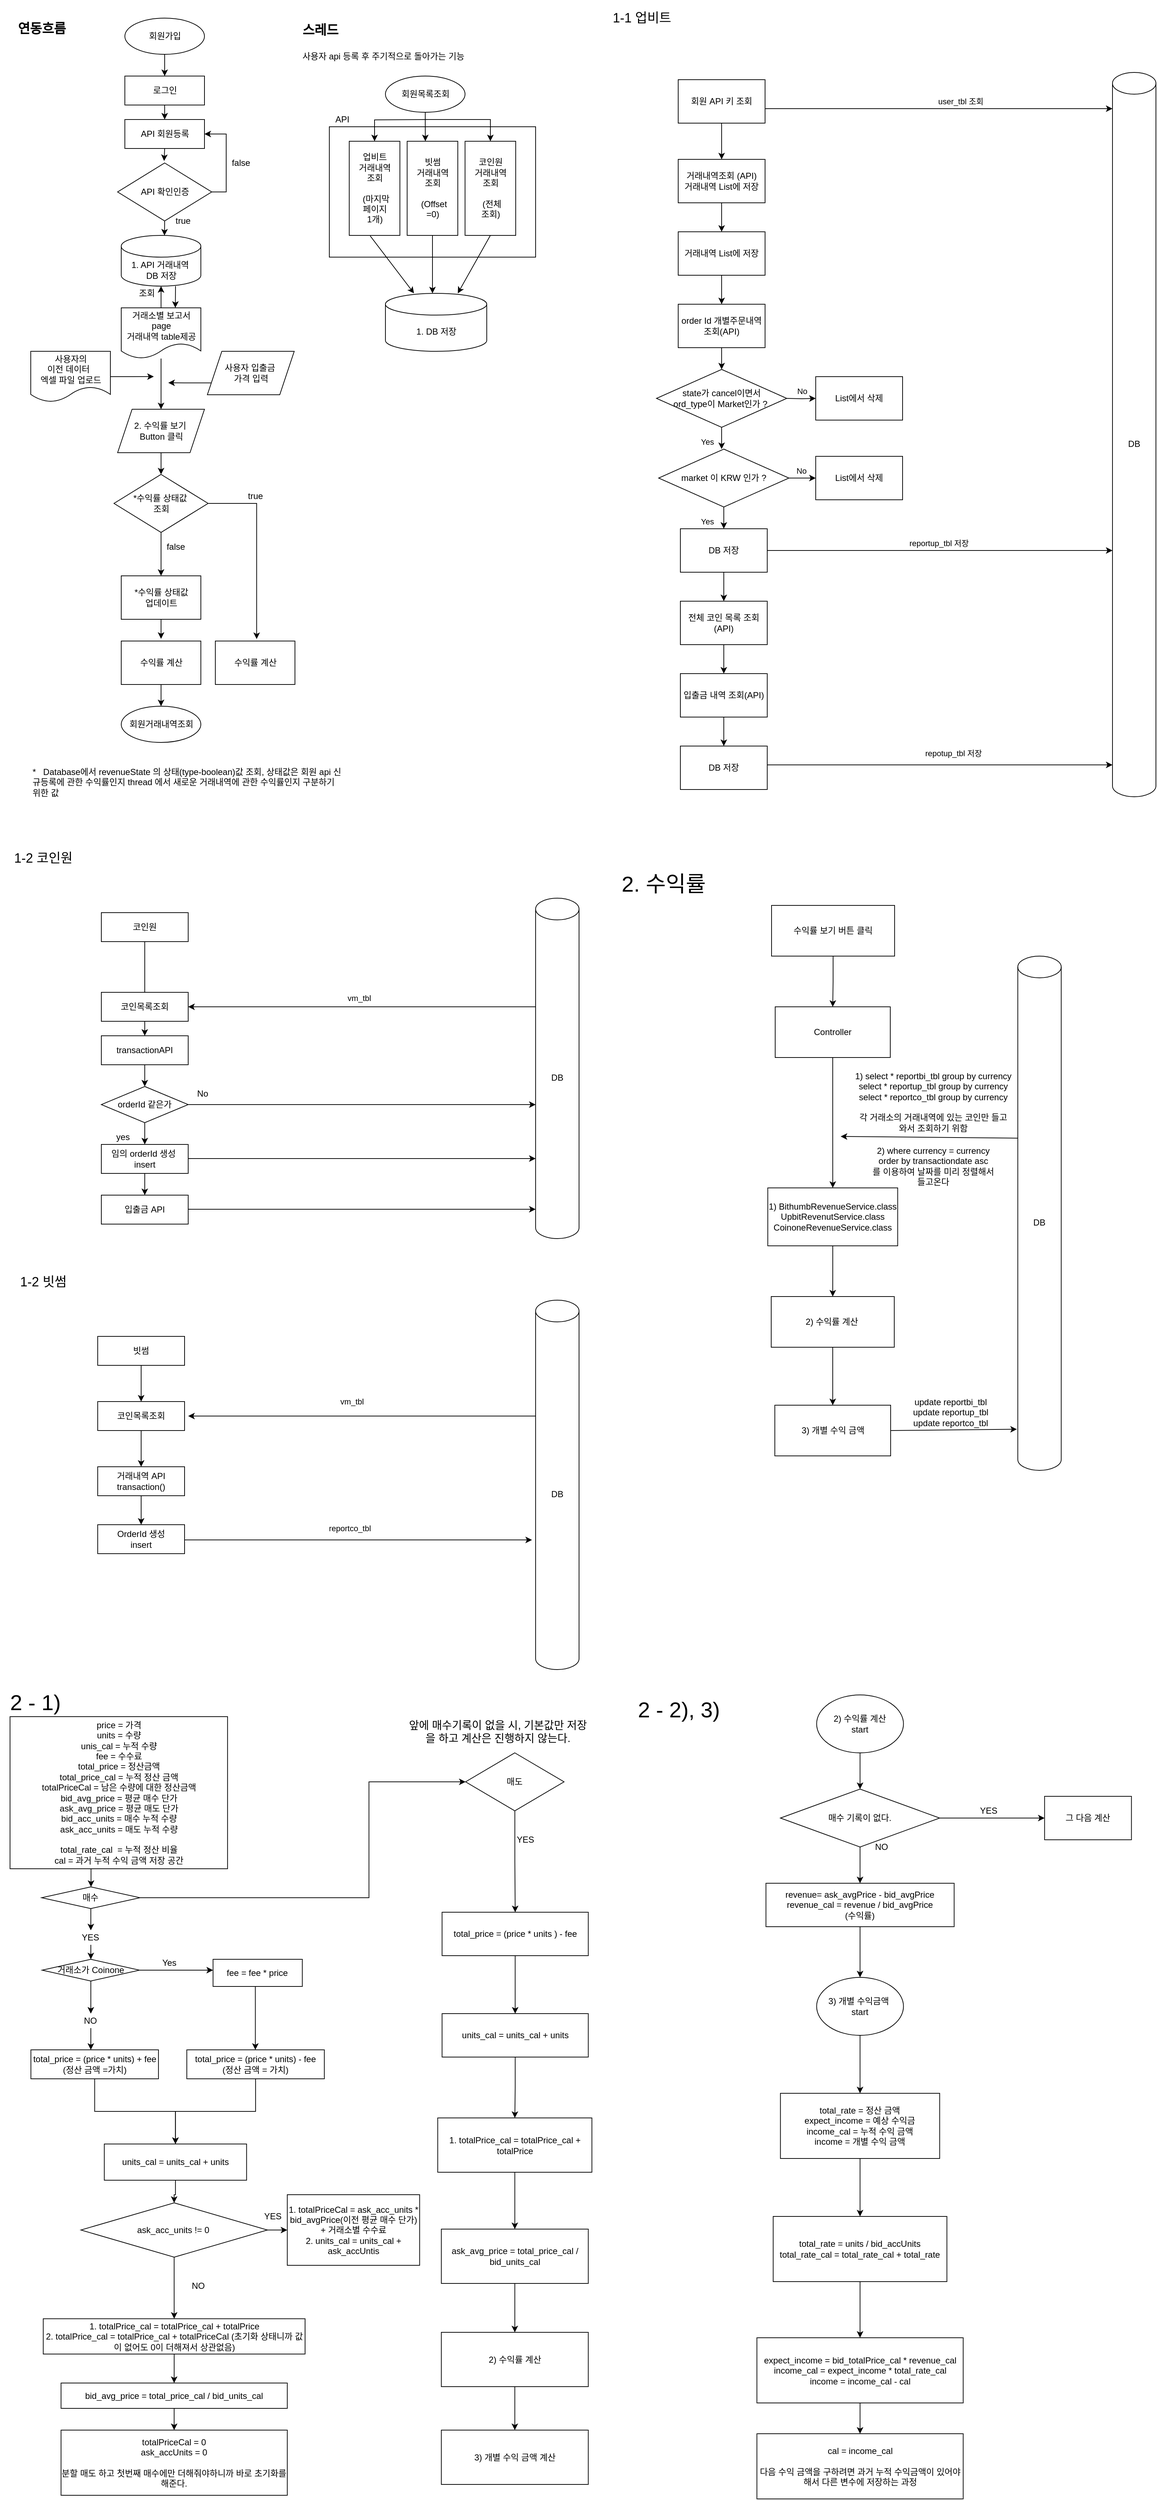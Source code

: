 <mxfile version="14.1.1" type="github">
  <diagram id="C5RBs43oDa-KdzZeNtuy" name="Page-1">
    <mxGraphModel dx="1037" dy="2570" grid="1" gridSize="10" guides="1" tooltips="1" connect="1" arrows="1" fold="1" page="1" pageScale="1" pageWidth="827" pageHeight="1169" math="0" shadow="0">
      <root>
        <mxCell id="WIyWlLk6GJQsqaUBKTNV-0" />
        <mxCell id="WIyWlLk6GJQsqaUBKTNV-1" parent="WIyWlLk6GJQsqaUBKTNV-0" />
        <mxCell id="WIyWlLk6GJQsqaUBKTNV-2" value="" style="edgeStyle=orthogonalEdgeStyle;rounded=0;orthogonalLoop=1;jettySize=auto;html=1;entryX=0.5;entryY=0;entryDx=0;entryDy=0;" parent="WIyWlLk6GJQsqaUBKTNV-1" source="WIyWlLk6GJQsqaUBKTNV-3" edge="1">
          <mxGeometry relative="1" as="geometry">
            <mxPoint x="200" y="270" as="targetPoint" />
          </mxGeometry>
        </mxCell>
        <mxCell id="WIyWlLk6GJQsqaUBKTNV-3" value="코인원" style="rounded=0;whiteSpace=wrap;html=1;" parent="WIyWlLk6GJQsqaUBKTNV-1" vertex="1">
          <mxGeometry x="140" y="100" width="120" height="40" as="geometry" />
        </mxCell>
        <mxCell id="WIyWlLk6GJQsqaUBKTNV-7" value="transactionAPI" style="rounded=0;whiteSpace=wrap;html=1;" parent="WIyWlLk6GJQsqaUBKTNV-1" vertex="1">
          <mxGeometry x="140" y="270" width="120" height="40" as="geometry" />
        </mxCell>
        <mxCell id="g-zlBrlbBaNjMmDmiiCl-0" value="DB" style="shape=cylinder3;whiteSpace=wrap;html=1;boundedLbl=1;backgroundOutline=1;size=15;" vertex="1" parent="WIyWlLk6GJQsqaUBKTNV-1">
          <mxGeometry x="740" y="80" width="60" height="470" as="geometry" />
        </mxCell>
        <mxCell id="g-zlBrlbBaNjMmDmiiCl-2" value="입출금 API" style="rounded=0;whiteSpace=wrap;html=1;" vertex="1" parent="WIyWlLk6GJQsqaUBKTNV-1">
          <mxGeometry x="140" y="490" width="120" height="40" as="geometry" />
        </mxCell>
        <mxCell id="g-zlBrlbBaNjMmDmiiCl-4" value="orderId 같은가" style="rhombus;whiteSpace=wrap;html=1;" vertex="1" parent="WIyWlLk6GJQsqaUBKTNV-1">
          <mxGeometry x="140" y="340" width="120" height="50" as="geometry" />
        </mxCell>
        <mxCell id="g-zlBrlbBaNjMmDmiiCl-8" value="" style="edgeStyle=orthogonalEdgeStyle;rounded=0;orthogonalLoop=1;jettySize=auto;html=1;entryX=0.5;entryY=0;entryDx=0;entryDy=0;" edge="1" parent="WIyWlLk6GJQsqaUBKTNV-1" target="g-zlBrlbBaNjMmDmiiCl-4">
          <mxGeometry relative="1" as="geometry">
            <mxPoint x="200" y="310" as="sourcePoint" />
            <mxPoint x="210" y="292" as="targetPoint" />
          </mxGeometry>
        </mxCell>
        <mxCell id="g-zlBrlbBaNjMmDmiiCl-10" value="임의 orderId 생성&amp;nbsp;&lt;br&gt;insert" style="rounded=0;whiteSpace=wrap;html=1;" vertex="1" parent="WIyWlLk6GJQsqaUBKTNV-1">
          <mxGeometry x="140" y="420" width="120" height="40" as="geometry" />
        </mxCell>
        <mxCell id="g-zlBrlbBaNjMmDmiiCl-11" value="" style="edgeStyle=orthogonalEdgeStyle;rounded=0;orthogonalLoop=1;jettySize=auto;html=1;entryX=0.5;entryY=0;entryDx=0;entryDy=0;" edge="1" parent="WIyWlLk6GJQsqaUBKTNV-1" target="g-zlBrlbBaNjMmDmiiCl-10">
          <mxGeometry relative="1" as="geometry">
            <mxPoint x="200" y="390" as="sourcePoint" />
            <mxPoint x="212" y="381" as="targetPoint" />
          </mxGeometry>
        </mxCell>
        <mxCell id="g-zlBrlbBaNjMmDmiiCl-14" value="" style="edgeStyle=orthogonalEdgeStyle;rounded=0;orthogonalLoop=1;jettySize=auto;html=1;" edge="1" parent="WIyWlLk6GJQsqaUBKTNV-1" source="g-zlBrlbBaNjMmDmiiCl-4">
          <mxGeometry relative="1" as="geometry">
            <mxPoint x="430" y="365" as="sourcePoint" />
            <mxPoint x="740" y="365" as="targetPoint" />
            <Array as="points">
              <mxPoint x="620" y="365" />
              <mxPoint x="620" y="365" />
            </Array>
          </mxGeometry>
        </mxCell>
        <mxCell id="g-zlBrlbBaNjMmDmiiCl-15" value="yes" style="text;html=1;strokeColor=none;fillColor=none;align=center;verticalAlign=middle;whiteSpace=wrap;rounded=0;" vertex="1" parent="WIyWlLk6GJQsqaUBKTNV-1">
          <mxGeometry x="150" y="400" width="40" height="20" as="geometry" />
        </mxCell>
        <mxCell id="g-zlBrlbBaNjMmDmiiCl-16" value="No" style="text;html=1;strokeColor=none;fillColor=none;align=center;verticalAlign=middle;whiteSpace=wrap;rounded=0;" vertex="1" parent="WIyWlLk6GJQsqaUBKTNV-1">
          <mxGeometry x="260" y="340" width="40" height="20" as="geometry" />
        </mxCell>
        <mxCell id="g-zlBrlbBaNjMmDmiiCl-27" value="빗썸" style="rounded=0;whiteSpace=wrap;html=1;" vertex="1" parent="WIyWlLk6GJQsqaUBKTNV-1">
          <mxGeometry x="135" y="685" width="120" height="40" as="geometry" />
        </mxCell>
        <mxCell id="g-zlBrlbBaNjMmDmiiCl-28" value="DB" style="shape=cylinder3;whiteSpace=wrap;html=1;boundedLbl=1;backgroundOutline=1;size=15;" vertex="1" parent="WIyWlLk6GJQsqaUBKTNV-1">
          <mxGeometry x="740" y="635" width="60" height="510" as="geometry" />
        </mxCell>
        <mxCell id="g-zlBrlbBaNjMmDmiiCl-29" value="" style="edgeStyle=orthogonalEdgeStyle;rounded=0;orthogonalLoop=1;jettySize=auto;html=1;entryX=0.5;entryY=0;entryDx=0;entryDy=0;" edge="1" parent="WIyWlLk6GJQsqaUBKTNV-1" source="g-zlBrlbBaNjMmDmiiCl-27">
          <mxGeometry relative="1" as="geometry">
            <mxPoint x="195" y="725" as="sourcePoint" />
            <mxPoint x="195" y="775" as="targetPoint" />
          </mxGeometry>
        </mxCell>
        <mxCell id="g-zlBrlbBaNjMmDmiiCl-30" value="거래내역 API&lt;br&gt;transaction()" style="rounded=0;whiteSpace=wrap;html=1;" vertex="1" parent="WIyWlLk6GJQsqaUBKTNV-1">
          <mxGeometry x="135" y="865" width="120" height="40" as="geometry" />
        </mxCell>
        <mxCell id="g-zlBrlbBaNjMmDmiiCl-31" value="OrderId 생성&lt;br&gt;insert" style="rounded=0;whiteSpace=wrap;html=1;" vertex="1" parent="WIyWlLk6GJQsqaUBKTNV-1">
          <mxGeometry x="135" y="945" width="120" height="40" as="geometry" />
        </mxCell>
        <mxCell id="g-zlBrlbBaNjMmDmiiCl-32" value="" style="edgeStyle=orthogonalEdgeStyle;rounded=0;orthogonalLoop=1;jettySize=auto;html=1;entryX=0.5;entryY=0;entryDx=0;entryDy=0;" edge="1" parent="WIyWlLk6GJQsqaUBKTNV-1" source="g-zlBrlbBaNjMmDmiiCl-30" target="g-zlBrlbBaNjMmDmiiCl-31">
          <mxGeometry relative="1" as="geometry">
            <mxPoint x="205" y="825" as="sourcePoint" />
            <mxPoint x="205" y="875" as="targetPoint" />
          </mxGeometry>
        </mxCell>
        <mxCell id="g-zlBrlbBaNjMmDmiiCl-42" value="&lt;font style=&quot;font-size: 18px&quot;&gt;1-2 코인원&lt;/font&gt;" style="text;html=1;strokeColor=none;fillColor=none;align=center;verticalAlign=middle;whiteSpace=wrap;rounded=0;" vertex="1" parent="WIyWlLk6GJQsqaUBKTNV-1">
          <mxGeometry width="120" height="50" as="geometry" />
        </mxCell>
        <mxCell id="g-zlBrlbBaNjMmDmiiCl-43" value="코인목록조회" style="rounded=0;whiteSpace=wrap;html=1;" vertex="1" parent="WIyWlLk6GJQsqaUBKTNV-1">
          <mxGeometry x="140" y="210" width="120" height="40" as="geometry" />
        </mxCell>
        <mxCell id="g-zlBrlbBaNjMmDmiiCl-45" value="코인목록조회" style="rounded=0;whiteSpace=wrap;html=1;" vertex="1" parent="WIyWlLk6GJQsqaUBKTNV-1">
          <mxGeometry x="135" y="775" width="120" height="40" as="geometry" />
        </mxCell>
        <mxCell id="g-zlBrlbBaNjMmDmiiCl-46" value="" style="edgeStyle=orthogonalEdgeStyle;rounded=0;orthogonalLoop=1;jettySize=auto;html=1;" edge="1" parent="WIyWlLk6GJQsqaUBKTNV-1" source="g-zlBrlbBaNjMmDmiiCl-28">
          <mxGeometry relative="1" as="geometry">
            <mxPoint x="265" y="655" as="sourcePoint" />
            <mxPoint x="260" y="795" as="targetPoint" />
            <Array as="points">
              <mxPoint x="455" y="795" />
              <mxPoint x="455" y="795" />
            </Array>
          </mxGeometry>
        </mxCell>
        <mxCell id="g-zlBrlbBaNjMmDmiiCl-98" value="vm_tbl" style="edgeLabel;html=1;align=center;verticalAlign=middle;resizable=0;points=[];" vertex="1" connectable="0" parent="g-zlBrlbBaNjMmDmiiCl-46">
          <mxGeometry x="0.154" y="1" relative="1" as="geometry">
            <mxPoint x="22.5" y="-21" as="offset" />
          </mxGeometry>
        </mxCell>
        <mxCell id="g-zlBrlbBaNjMmDmiiCl-47" value="" style="edgeStyle=orthogonalEdgeStyle;rounded=0;orthogonalLoop=1;jettySize=auto;html=1;entryX=0.5;entryY=0;entryDx=0;entryDy=0;" edge="1" parent="WIyWlLk6GJQsqaUBKTNV-1" source="g-zlBrlbBaNjMmDmiiCl-45" target="g-zlBrlbBaNjMmDmiiCl-30">
          <mxGeometry relative="1" as="geometry">
            <mxPoint x="205" y="735" as="sourcePoint" />
            <mxPoint x="205" y="785" as="targetPoint" />
          </mxGeometry>
        </mxCell>
        <mxCell id="g-zlBrlbBaNjMmDmiiCl-50" value="" style="edgeStyle=orthogonalEdgeStyle;rounded=0;orthogonalLoop=1;jettySize=auto;html=1;" edge="1" parent="WIyWlLk6GJQsqaUBKTNV-1" source="g-zlBrlbBaNjMmDmiiCl-0">
          <mxGeometry relative="1" as="geometry">
            <mxPoint x="670" y="210" as="sourcePoint" />
            <mxPoint x="260" y="230" as="targetPoint" />
            <Array as="points">
              <mxPoint x="560" y="230" />
              <mxPoint x="560" y="230" />
            </Array>
          </mxGeometry>
        </mxCell>
        <mxCell id="g-zlBrlbBaNjMmDmiiCl-54" value="&lt;font style=&quot;font-size: 18px&quot;&gt;1-2 빗썸&lt;/font&gt;" style="text;html=1;strokeColor=none;fillColor=none;align=center;verticalAlign=middle;whiteSpace=wrap;rounded=0;" vertex="1" parent="WIyWlLk6GJQsqaUBKTNV-1">
          <mxGeometry y="585" width="120" height="50" as="geometry" />
        </mxCell>
        <mxCell id="g-zlBrlbBaNjMmDmiiCl-62" value="DB" style="shape=cylinder3;whiteSpace=wrap;html=1;boundedLbl=1;backgroundOutline=1;size=15;" vertex="1" parent="WIyWlLk6GJQsqaUBKTNV-1">
          <mxGeometry x="1537" y="-1060" width="60" height="1000" as="geometry" />
        </mxCell>
        <mxCell id="g-zlBrlbBaNjMmDmiiCl-63" style="edgeStyle=orthogonalEdgeStyle;rounded=0;orthogonalLoop=1;jettySize=auto;html=1;" edge="1" parent="WIyWlLk6GJQsqaUBKTNV-1" source="g-zlBrlbBaNjMmDmiiCl-66" target="g-zlBrlbBaNjMmDmiiCl-62">
          <mxGeometry relative="1" as="geometry">
            <Array as="points">
              <mxPoint x="1147" y="-1010" />
              <mxPoint x="1147" y="-1010" />
            </Array>
          </mxGeometry>
        </mxCell>
        <mxCell id="g-zlBrlbBaNjMmDmiiCl-64" value="user_tbl 조회" style="edgeLabel;html=1;align=center;verticalAlign=middle;resizable=0;points=[];" vertex="1" connectable="0" parent="g-zlBrlbBaNjMmDmiiCl-63">
          <mxGeometry x="0.124" y="-1" relative="1" as="geometry">
            <mxPoint y="-11" as="offset" />
          </mxGeometry>
        </mxCell>
        <mxCell id="g-zlBrlbBaNjMmDmiiCl-65" style="edgeStyle=orthogonalEdgeStyle;rounded=0;orthogonalLoop=1;jettySize=auto;html=1;entryX=0.5;entryY=0;entryDx=0;entryDy=0;" edge="1" parent="WIyWlLk6GJQsqaUBKTNV-1" source="g-zlBrlbBaNjMmDmiiCl-66" target="g-zlBrlbBaNjMmDmiiCl-68">
          <mxGeometry relative="1" as="geometry" />
        </mxCell>
        <mxCell id="g-zlBrlbBaNjMmDmiiCl-66" value="회원 API 키 조회" style="rounded=0;whiteSpace=wrap;html=1;" vertex="1" parent="WIyWlLk6GJQsqaUBKTNV-1">
          <mxGeometry x="937" y="-1050" width="120" height="60" as="geometry" />
        </mxCell>
        <mxCell id="g-zlBrlbBaNjMmDmiiCl-67" value="" style="edgeStyle=orthogonalEdgeStyle;rounded=0;orthogonalLoop=1;jettySize=auto;html=1;" edge="1" parent="WIyWlLk6GJQsqaUBKTNV-1" source="g-zlBrlbBaNjMmDmiiCl-68" target="g-zlBrlbBaNjMmDmiiCl-90">
          <mxGeometry relative="1" as="geometry" />
        </mxCell>
        <mxCell id="g-zlBrlbBaNjMmDmiiCl-68" value="거래내역조회 (API)&lt;br&gt;거래내역 List에 저장" style="rounded=0;whiteSpace=wrap;html=1;" vertex="1" parent="WIyWlLk6GJQsqaUBKTNV-1">
          <mxGeometry x="937" y="-940" width="120" height="60" as="geometry" />
        </mxCell>
        <mxCell id="g-zlBrlbBaNjMmDmiiCl-69" value="" style="edgeStyle=orthogonalEdgeStyle;rounded=0;orthogonalLoop=1;jettySize=auto;html=1;" edge="1" parent="WIyWlLk6GJQsqaUBKTNV-1" source="g-zlBrlbBaNjMmDmiiCl-70">
          <mxGeometry relative="1" as="geometry">
            <mxPoint x="997" y="-650" as="targetPoint" />
          </mxGeometry>
        </mxCell>
        <mxCell id="g-zlBrlbBaNjMmDmiiCl-70" value="order Id 개별주문내역조회(API)" style="rounded=0;whiteSpace=wrap;html=1;" vertex="1" parent="WIyWlLk6GJQsqaUBKTNV-1">
          <mxGeometry x="937" y="-740" width="120" height="60" as="geometry" />
        </mxCell>
        <mxCell id="g-zlBrlbBaNjMmDmiiCl-71" value="No" style="edgeStyle=orthogonalEdgeStyle;rounded=0;orthogonalLoop=1;jettySize=auto;html=1;" edge="1" parent="WIyWlLk6GJQsqaUBKTNV-1" target="g-zlBrlbBaNjMmDmiiCl-74">
          <mxGeometry y="10" relative="1" as="geometry">
            <mxPoint x="1087" y="-610" as="sourcePoint" />
            <mxPoint as="offset" />
          </mxGeometry>
        </mxCell>
        <mxCell id="g-zlBrlbBaNjMmDmiiCl-72" value="Yes" style="edgeStyle=orthogonalEdgeStyle;rounded=0;orthogonalLoop=1;jettySize=auto;html=1;" edge="1" parent="WIyWlLk6GJQsqaUBKTNV-1">
          <mxGeometry x="0.333" y="-20" relative="1" as="geometry">
            <Array as="points">
              <mxPoint x="997" y="-560" />
              <mxPoint x="997" y="-560" />
            </Array>
            <mxPoint x="997" y="-570" as="sourcePoint" />
            <mxPoint x="997" y="-540" as="targetPoint" />
            <mxPoint as="offset" />
          </mxGeometry>
        </mxCell>
        <mxCell id="g-zlBrlbBaNjMmDmiiCl-73" value="state가 cancel이면서&lt;br&gt;ord_type이 Market인가 ?&amp;nbsp;&lt;br&gt;" style="rhombus;whiteSpace=wrap;html=1;rounded=0;" vertex="1" parent="WIyWlLk6GJQsqaUBKTNV-1">
          <mxGeometry x="907" y="-650" width="180" height="80" as="geometry" />
        </mxCell>
        <mxCell id="g-zlBrlbBaNjMmDmiiCl-74" value="List에서 삭제" style="whiteSpace=wrap;html=1;rounded=0;" vertex="1" parent="WIyWlLk6GJQsqaUBKTNV-1">
          <mxGeometry x="1127" y="-640" width="120" height="60" as="geometry" />
        </mxCell>
        <mxCell id="g-zlBrlbBaNjMmDmiiCl-75" value="No" style="edgeStyle=orthogonalEdgeStyle;rounded=0;orthogonalLoop=1;jettySize=auto;html=1;" edge="1" parent="WIyWlLk6GJQsqaUBKTNV-1" target="g-zlBrlbBaNjMmDmiiCl-78">
          <mxGeometry y="10" relative="1" as="geometry">
            <Array as="points">
              <mxPoint x="1097" y="-500" />
              <mxPoint x="1097" y="-500" />
            </Array>
            <mxPoint x="1087" y="-500" as="sourcePoint" />
            <mxPoint as="offset" />
          </mxGeometry>
        </mxCell>
        <mxCell id="g-zlBrlbBaNjMmDmiiCl-76" value="Yes" style="edgeStyle=orthogonalEdgeStyle;rounded=0;orthogonalLoop=1;jettySize=auto;html=1;" edge="1" parent="WIyWlLk6GJQsqaUBKTNV-1" source="g-zlBrlbBaNjMmDmiiCl-77" target="g-zlBrlbBaNjMmDmiiCl-81">
          <mxGeometry x="0.6" y="-23" relative="1" as="geometry">
            <mxPoint as="offset" />
          </mxGeometry>
        </mxCell>
        <mxCell id="g-zlBrlbBaNjMmDmiiCl-77" value="market 이 KRW 인가 ?" style="rhombus;whiteSpace=wrap;html=1;rounded=0;" vertex="1" parent="WIyWlLk6GJQsqaUBKTNV-1">
          <mxGeometry x="910" y="-540" width="180" height="80" as="geometry" />
        </mxCell>
        <mxCell id="g-zlBrlbBaNjMmDmiiCl-78" value="List에서 삭제" style="whiteSpace=wrap;html=1;rounded=0;" vertex="1" parent="WIyWlLk6GJQsqaUBKTNV-1">
          <mxGeometry x="1127" y="-530" width="120" height="60" as="geometry" />
        </mxCell>
        <mxCell id="g-zlBrlbBaNjMmDmiiCl-79" value="reportup_tbl 저장" style="edgeStyle=orthogonalEdgeStyle;rounded=0;orthogonalLoop=1;jettySize=auto;html=1;" edge="1" parent="WIyWlLk6GJQsqaUBKTNV-1" source="g-zlBrlbBaNjMmDmiiCl-81" target="g-zlBrlbBaNjMmDmiiCl-62">
          <mxGeometry x="-0.006" y="10" relative="1" as="geometry">
            <Array as="points">
              <mxPoint x="1147" y="-400" />
              <mxPoint x="1147" y="-400" />
            </Array>
            <mxPoint as="offset" />
          </mxGeometry>
        </mxCell>
        <mxCell id="g-zlBrlbBaNjMmDmiiCl-80" value="" style="edgeStyle=orthogonalEdgeStyle;rounded=0;orthogonalLoop=1;jettySize=auto;html=1;" edge="1" parent="WIyWlLk6GJQsqaUBKTNV-1" source="g-zlBrlbBaNjMmDmiiCl-81" target="g-zlBrlbBaNjMmDmiiCl-84">
          <mxGeometry relative="1" as="geometry" />
        </mxCell>
        <mxCell id="g-zlBrlbBaNjMmDmiiCl-81" value="DB 저장" style="whiteSpace=wrap;html=1;rounded=0;" vertex="1" parent="WIyWlLk6GJQsqaUBKTNV-1">
          <mxGeometry x="940" y="-430" width="120" height="60" as="geometry" />
        </mxCell>
        <mxCell id="g-zlBrlbBaNjMmDmiiCl-83" value="" style="edgeStyle=orthogonalEdgeStyle;rounded=0;orthogonalLoop=1;jettySize=auto;html=1;" edge="1" parent="WIyWlLk6GJQsqaUBKTNV-1" source="g-zlBrlbBaNjMmDmiiCl-84" target="g-zlBrlbBaNjMmDmiiCl-86">
          <mxGeometry relative="1" as="geometry" />
        </mxCell>
        <mxCell id="g-zlBrlbBaNjMmDmiiCl-84" value="전체 코인 목록 조회(API)" style="whiteSpace=wrap;html=1;rounded=0;" vertex="1" parent="WIyWlLk6GJQsqaUBKTNV-1">
          <mxGeometry x="940" y="-330" width="120" height="60" as="geometry" />
        </mxCell>
        <mxCell id="g-zlBrlbBaNjMmDmiiCl-85" value="" style="edgeStyle=orthogonalEdgeStyle;rounded=0;orthogonalLoop=1;jettySize=auto;html=1;" edge="1" parent="WIyWlLk6GJQsqaUBKTNV-1" source="g-zlBrlbBaNjMmDmiiCl-86" target="g-zlBrlbBaNjMmDmiiCl-88">
          <mxGeometry relative="1" as="geometry" />
        </mxCell>
        <mxCell id="g-zlBrlbBaNjMmDmiiCl-86" value="입출금 내역 조회(API)" style="whiteSpace=wrap;html=1;rounded=0;" vertex="1" parent="WIyWlLk6GJQsqaUBKTNV-1">
          <mxGeometry x="940" y="-230" width="120" height="60" as="geometry" />
        </mxCell>
        <mxCell id="g-zlBrlbBaNjMmDmiiCl-87" value="repotup_tbl 저장" style="edgeStyle=orthogonalEdgeStyle;rounded=0;orthogonalLoop=1;jettySize=auto;html=1;entryX=0;entryY=0.956;entryDx=0;entryDy=0;entryPerimeter=0;" edge="1" parent="WIyWlLk6GJQsqaUBKTNV-1" source="g-zlBrlbBaNjMmDmiiCl-88" target="g-zlBrlbBaNjMmDmiiCl-62">
          <mxGeometry x="0.078" y="16" relative="1" as="geometry">
            <Array as="points">
              <mxPoint x="1177" y="-104" />
              <mxPoint x="1177" y="-104" />
            </Array>
            <mxPoint as="offset" />
          </mxGeometry>
        </mxCell>
        <mxCell id="g-zlBrlbBaNjMmDmiiCl-88" value="DB 저장" style="whiteSpace=wrap;html=1;rounded=0;" vertex="1" parent="WIyWlLk6GJQsqaUBKTNV-1">
          <mxGeometry x="940" y="-130" width="120" height="60" as="geometry" />
        </mxCell>
        <mxCell id="g-zlBrlbBaNjMmDmiiCl-89" value="" style="edgeStyle=orthogonalEdgeStyle;rounded=0;orthogonalLoop=1;jettySize=auto;html=1;" edge="1" parent="WIyWlLk6GJQsqaUBKTNV-1" source="g-zlBrlbBaNjMmDmiiCl-90" target="g-zlBrlbBaNjMmDmiiCl-70">
          <mxGeometry relative="1" as="geometry" />
        </mxCell>
        <mxCell id="g-zlBrlbBaNjMmDmiiCl-90" value="거래내역 List에 저장" style="rounded=0;whiteSpace=wrap;html=1;" vertex="1" parent="WIyWlLk6GJQsqaUBKTNV-1">
          <mxGeometry x="937" y="-840" width="120" height="60" as="geometry" />
        </mxCell>
        <mxCell id="g-zlBrlbBaNjMmDmiiCl-91" value="&lt;font style=&quot;font-size: 18px&quot;&gt;1-1 업비트&lt;/font&gt;" style="text;html=1;strokeColor=none;fillColor=none;align=center;verticalAlign=middle;whiteSpace=wrap;rounded=0;" vertex="1" parent="WIyWlLk6GJQsqaUBKTNV-1">
          <mxGeometry x="827" y="-1160" width="120" height="50" as="geometry" />
        </mxCell>
        <mxCell id="g-zlBrlbBaNjMmDmiiCl-93" value="" style="edgeStyle=orthogonalEdgeStyle;rounded=0;orthogonalLoop=1;jettySize=auto;html=1;entryX=0.5;entryY=0;entryDx=0;entryDy=0;" edge="1" parent="WIyWlLk6GJQsqaUBKTNV-1" source="g-zlBrlbBaNjMmDmiiCl-10" target="g-zlBrlbBaNjMmDmiiCl-2">
          <mxGeometry relative="1" as="geometry">
            <mxPoint x="210" y="400" as="sourcePoint" />
            <mxPoint x="210" y="430" as="targetPoint" />
            <Array as="points">
              <mxPoint x="200" y="480" />
              <mxPoint x="200" y="480" />
            </Array>
          </mxGeometry>
        </mxCell>
        <mxCell id="g-zlBrlbBaNjMmDmiiCl-96" value="" style="edgeStyle=orthogonalEdgeStyle;rounded=0;orthogonalLoop=1;jettySize=auto;html=1;entryX=0.5;entryY=0;entryDx=0;entryDy=0;" edge="1" parent="WIyWlLk6GJQsqaUBKTNV-1">
          <mxGeometry relative="1" as="geometry">
            <mxPoint x="255" y="964" as="sourcePoint" />
            <mxPoint x="735" y="966" as="targetPoint" />
            <Array as="points">
              <mxPoint x="255" y="966" />
            </Array>
          </mxGeometry>
        </mxCell>
        <mxCell id="g-zlBrlbBaNjMmDmiiCl-97" value="reportco_tbl" style="edgeLabel;html=1;align=center;verticalAlign=middle;resizable=0;points=[];" vertex="1" connectable="0" parent="g-zlBrlbBaNjMmDmiiCl-96">
          <mxGeometry x="-0.298" y="-1" relative="1" as="geometry">
            <mxPoint x="60.5" y="-17" as="offset" />
          </mxGeometry>
        </mxCell>
        <mxCell id="g-zlBrlbBaNjMmDmiiCl-99" value="" style="rounded=0;whiteSpace=wrap;html=1;" vertex="1" parent="WIyWlLk6GJQsqaUBKTNV-1">
          <mxGeometry x="455" y="-985" width="285" height="180" as="geometry" />
        </mxCell>
        <mxCell id="g-zlBrlbBaNjMmDmiiCl-100" style="edgeStyle=orthogonalEdgeStyle;rounded=0;orthogonalLoop=1;jettySize=auto;html=1;exitX=0.5;exitY=1;exitDx=0;exitDy=0;entryX=0.5;entryY=0;entryDx=0;entryDy=0;" edge="1" parent="WIyWlLk6GJQsqaUBKTNV-1" source="g-zlBrlbBaNjMmDmiiCl-101" target="g-zlBrlbBaNjMmDmiiCl-103">
          <mxGeometry relative="1" as="geometry">
            <mxPoint x="227.5" y="-995.0" as="sourcePoint" />
          </mxGeometry>
        </mxCell>
        <mxCell id="g-zlBrlbBaNjMmDmiiCl-101" value="로그인" style="rounded=0;whiteSpace=wrap;html=1;" vertex="1" parent="WIyWlLk6GJQsqaUBKTNV-1">
          <mxGeometry x="172.5" y="-1055" width="110" height="40" as="geometry" />
        </mxCell>
        <mxCell id="g-zlBrlbBaNjMmDmiiCl-102" style="edgeStyle=orthogonalEdgeStyle;rounded=0;orthogonalLoop=1;jettySize=auto;html=1;exitX=0.5;exitY=1;exitDx=0;exitDy=0;entryX=0.494;entryY=-0.034;entryDx=0;entryDy=0;entryPerimeter=0;" edge="1" parent="WIyWlLk6GJQsqaUBKTNV-1" source="g-zlBrlbBaNjMmDmiiCl-103" target="g-zlBrlbBaNjMmDmiiCl-106">
          <mxGeometry relative="1" as="geometry" />
        </mxCell>
        <mxCell id="g-zlBrlbBaNjMmDmiiCl-103" value="API 회원등록" style="rounded=0;whiteSpace=wrap;html=1;" vertex="1" parent="WIyWlLk6GJQsqaUBKTNV-1">
          <mxGeometry x="172.5" y="-995" width="110" height="40" as="geometry" />
        </mxCell>
        <mxCell id="g-zlBrlbBaNjMmDmiiCl-104" style="edgeStyle=orthogonalEdgeStyle;rounded=0;orthogonalLoop=1;jettySize=auto;html=1;exitX=0.5;exitY=1;exitDx=0;exitDy=0;entryX=0.543;entryY=0.002;entryDx=0;entryDy=0;entryPerimeter=0;" edge="1" parent="WIyWlLk6GJQsqaUBKTNV-1" source="g-zlBrlbBaNjMmDmiiCl-106" target="g-zlBrlbBaNjMmDmiiCl-140">
          <mxGeometry relative="1" as="geometry" />
        </mxCell>
        <mxCell id="g-zlBrlbBaNjMmDmiiCl-105" style="edgeStyle=orthogonalEdgeStyle;rounded=0;orthogonalLoop=1;jettySize=auto;html=1;exitX=1;exitY=0.5;exitDx=0;exitDy=0;entryX=1;entryY=0.5;entryDx=0;entryDy=0;" edge="1" parent="WIyWlLk6GJQsqaUBKTNV-1" source="g-zlBrlbBaNjMmDmiiCl-106" target="g-zlBrlbBaNjMmDmiiCl-103">
          <mxGeometry relative="1" as="geometry" />
        </mxCell>
        <mxCell id="g-zlBrlbBaNjMmDmiiCl-106" value="&lt;span&gt;API 확인인증&lt;/span&gt;" style="rhombus;whiteSpace=wrap;html=1;" vertex="1" parent="WIyWlLk6GJQsqaUBKTNV-1">
          <mxGeometry x="162.5" y="-935" width="130" height="80" as="geometry" />
        </mxCell>
        <mxCell id="g-zlBrlbBaNjMmDmiiCl-107" value="" style="edgeStyle=orthogonalEdgeStyle;rounded=0;orthogonalLoop=1;jettySize=auto;html=1;" edge="1" parent="WIyWlLk6GJQsqaUBKTNV-1" source="g-zlBrlbBaNjMmDmiiCl-109" target="g-zlBrlbBaNjMmDmiiCl-111">
          <mxGeometry relative="1" as="geometry" />
        </mxCell>
        <mxCell id="g-zlBrlbBaNjMmDmiiCl-108" style="edgeStyle=orthogonalEdgeStyle;rounded=0;orthogonalLoop=1;jettySize=auto;html=1;exitX=0.5;exitY=0;exitDx=0;exitDy=0;entryX=0.5;entryY=1;entryDx=0;entryDy=0;entryPerimeter=0;" edge="1" parent="WIyWlLk6GJQsqaUBKTNV-1" source="g-zlBrlbBaNjMmDmiiCl-109" target="g-zlBrlbBaNjMmDmiiCl-140">
          <mxGeometry relative="1" as="geometry">
            <mxPoint x="222.452" y="-755" as="targetPoint" />
            <Array as="points">
              <mxPoint x="222.5" y="-755" />
              <mxPoint x="222.5" y="-755" />
            </Array>
          </mxGeometry>
        </mxCell>
        <mxCell id="g-zlBrlbBaNjMmDmiiCl-109" value="거래소별 보고서 page &lt;br&gt;거래내역 table제공" style="shape=document;whiteSpace=wrap;html=1;boundedLbl=1;" vertex="1" parent="WIyWlLk6GJQsqaUBKTNV-1">
          <mxGeometry x="167.5" y="-735" width="110" height="70" as="geometry" />
        </mxCell>
        <mxCell id="g-zlBrlbBaNjMmDmiiCl-110" style="edgeStyle=orthogonalEdgeStyle;rounded=0;orthogonalLoop=1;jettySize=auto;html=1;exitX=0.5;exitY=1;exitDx=0;exitDy=0;entryX=0.5;entryY=0;entryDx=0;entryDy=0;" edge="1" parent="WIyWlLk6GJQsqaUBKTNV-1" source="g-zlBrlbBaNjMmDmiiCl-111" target="g-zlBrlbBaNjMmDmiiCl-118">
          <mxGeometry relative="1" as="geometry" />
        </mxCell>
        <mxCell id="g-zlBrlbBaNjMmDmiiCl-111" value="2. 수익률 보기&amp;nbsp;&lt;br&gt;Button 클릭" style="shape=parallelogram;perimeter=parallelogramPerimeter;whiteSpace=wrap;html=1;fixedSize=1;" vertex="1" parent="WIyWlLk6GJQsqaUBKTNV-1">
          <mxGeometry x="162.5" y="-595" width="120" height="60" as="geometry" />
        </mxCell>
        <mxCell id="g-zlBrlbBaNjMmDmiiCl-112" style="edgeStyle=orthogonalEdgeStyle;rounded=0;orthogonalLoop=1;jettySize=auto;html=1;exitX=0;exitY=0.75;exitDx=0;exitDy=0;" edge="1" parent="WIyWlLk6GJQsqaUBKTNV-1" source="g-zlBrlbBaNjMmDmiiCl-113">
          <mxGeometry relative="1" as="geometry">
            <mxPoint x="232.5" y="-631.524" as="targetPoint" />
          </mxGeometry>
        </mxCell>
        <mxCell id="g-zlBrlbBaNjMmDmiiCl-113" value="사용자 입출금&amp;nbsp;&lt;br&gt;가격 입력" style="shape=parallelogram;perimeter=parallelogramPerimeter;whiteSpace=wrap;html=1;fixedSize=1;" vertex="1" parent="WIyWlLk6GJQsqaUBKTNV-1">
          <mxGeometry x="286.5" y="-675" width="120" height="60" as="geometry" />
        </mxCell>
        <mxCell id="g-zlBrlbBaNjMmDmiiCl-114" style="edgeStyle=orthogonalEdgeStyle;rounded=0;orthogonalLoop=1;jettySize=auto;html=1;exitX=1;exitY=0.5;exitDx=0;exitDy=0;" edge="1" parent="WIyWlLk6GJQsqaUBKTNV-1" source="g-zlBrlbBaNjMmDmiiCl-115">
          <mxGeometry relative="1" as="geometry">
            <mxPoint x="212.5" y="-640.095" as="targetPoint" />
          </mxGeometry>
        </mxCell>
        <mxCell id="g-zlBrlbBaNjMmDmiiCl-115" value="사용자의&lt;br&gt;이전 데이터&amp;nbsp;&amp;nbsp;&lt;br&gt;엑셀 파일 업로드" style="shape=document;whiteSpace=wrap;html=1;boundedLbl=1;" vertex="1" parent="WIyWlLk6GJQsqaUBKTNV-1">
          <mxGeometry x="42.5" y="-675" width="110" height="70" as="geometry" />
        </mxCell>
        <mxCell id="g-zlBrlbBaNjMmDmiiCl-116" style="edgeStyle=orthogonalEdgeStyle;rounded=0;orthogonalLoop=1;jettySize=auto;html=1;exitX=1;exitY=0.5;exitDx=0;exitDy=0;entryX=0.519;entryY=-0.045;entryDx=0;entryDy=0;entryPerimeter=0;" edge="1" parent="WIyWlLk6GJQsqaUBKTNV-1" source="g-zlBrlbBaNjMmDmiiCl-118" target="g-zlBrlbBaNjMmDmiiCl-121">
          <mxGeometry relative="1" as="geometry" />
        </mxCell>
        <mxCell id="g-zlBrlbBaNjMmDmiiCl-117" style="edgeStyle=orthogonalEdgeStyle;rounded=0;orthogonalLoop=1;jettySize=auto;html=1;exitX=0.5;exitY=1;exitDx=0;exitDy=0;entryX=0.5;entryY=0;entryDx=0;entryDy=0;" edge="1" parent="WIyWlLk6GJQsqaUBKTNV-1" source="g-zlBrlbBaNjMmDmiiCl-118" target="g-zlBrlbBaNjMmDmiiCl-120">
          <mxGeometry relative="1" as="geometry" />
        </mxCell>
        <mxCell id="g-zlBrlbBaNjMmDmiiCl-118" value="&lt;span&gt;*수익률 상태값&amp;nbsp;&lt;/span&gt;&lt;br&gt;&lt;span&gt;조회&lt;/span&gt;" style="rhombus;whiteSpace=wrap;html=1;" vertex="1" parent="WIyWlLk6GJQsqaUBKTNV-1">
          <mxGeometry x="157.5" y="-505" width="130" height="80" as="geometry" />
        </mxCell>
        <mxCell id="g-zlBrlbBaNjMmDmiiCl-119" style="edgeStyle=orthogonalEdgeStyle;rounded=0;orthogonalLoop=1;jettySize=auto;html=1;exitX=0.5;exitY=1;exitDx=0;exitDy=0;" edge="1" parent="WIyWlLk6GJQsqaUBKTNV-1" source="g-zlBrlbBaNjMmDmiiCl-120">
          <mxGeometry relative="1" as="geometry">
            <mxPoint x="222.5" y="-278" as="targetPoint" />
            <Array as="points">
              <mxPoint x="222.5" y="-305" />
              <mxPoint x="222.5" y="-278" />
            </Array>
          </mxGeometry>
        </mxCell>
        <mxCell id="g-zlBrlbBaNjMmDmiiCl-120" value="*수익률 상태값&lt;br&gt;업데이트" style="rounded=0;whiteSpace=wrap;html=1;" vertex="1" parent="WIyWlLk6GJQsqaUBKTNV-1">
          <mxGeometry x="167.5" y="-365" width="110" height="60" as="geometry" />
        </mxCell>
        <mxCell id="g-zlBrlbBaNjMmDmiiCl-121" value="수익률 계산" style="rounded=0;whiteSpace=wrap;html=1;" vertex="1" parent="WIyWlLk6GJQsqaUBKTNV-1">
          <mxGeometry x="297.5" y="-275" width="110" height="60" as="geometry" />
        </mxCell>
        <mxCell id="g-zlBrlbBaNjMmDmiiCl-122" style="edgeStyle=orthogonalEdgeStyle;rounded=0;orthogonalLoop=1;jettySize=auto;html=1;exitX=0.5;exitY=1;exitDx=0;exitDy=0;entryX=0.5;entryY=0;entryDx=0;entryDy=0;" edge="1" parent="WIyWlLk6GJQsqaUBKTNV-1" source="g-zlBrlbBaNjMmDmiiCl-123" target="g-zlBrlbBaNjMmDmiiCl-132">
          <mxGeometry relative="1" as="geometry" />
        </mxCell>
        <mxCell id="g-zlBrlbBaNjMmDmiiCl-123" value="수익률 계산" style="rounded=0;whiteSpace=wrap;html=1;" vertex="1" parent="WIyWlLk6GJQsqaUBKTNV-1">
          <mxGeometry x="167.5" y="-275" width="110" height="60" as="geometry" />
        </mxCell>
        <mxCell id="g-zlBrlbBaNjMmDmiiCl-124" value="&lt;font style=&quot;font-size: 18px&quot;&gt;&lt;b&gt;연동흐름&lt;/b&gt;&lt;/font&gt;" style="text;html=1;strokeColor=none;fillColor=none;align=center;verticalAlign=middle;whiteSpace=wrap;rounded=0;" vertex="1" parent="WIyWlLk6GJQsqaUBKTNV-1">
          <mxGeometry x="12.5" y="-1135" width="90" height="30" as="geometry" />
        </mxCell>
        <mxCell id="g-zlBrlbBaNjMmDmiiCl-125" value="&lt;h1&gt;&lt;span style=&quot;text-align: center&quot;&gt;&lt;font style=&quot;font-size: 18px&quot; face=&quot;Times New Roman&quot;&gt;스레드&amp;nbsp;&lt;/font&gt;&lt;/span&gt;&lt;br&gt;&lt;/h1&gt;&lt;p&gt;사용자 api 등록 후 주기적으로 돌아가는 기능&lt;/p&gt;" style="text;html=1;strokeColor=none;fillColor=none;spacing=5;spacingTop=-20;whiteSpace=wrap;overflow=hidden;rounded=0;" vertex="1" parent="WIyWlLk6GJQsqaUBKTNV-1">
          <mxGeometry x="412.5" y="-1140" width="250" height="70" as="geometry" />
        </mxCell>
        <mxCell id="g-zlBrlbBaNjMmDmiiCl-126" style="edgeStyle=orthogonalEdgeStyle;rounded=0;orthogonalLoop=1;jettySize=auto;html=1;exitX=0.5;exitY=1;exitDx=0;exitDy=0;entryX=0.36;entryY=0;entryDx=0;entryDy=0;entryPerimeter=0;" edge="1" parent="WIyWlLk6GJQsqaUBKTNV-1" source="g-zlBrlbBaNjMmDmiiCl-129" target="g-zlBrlbBaNjMmDmiiCl-136">
          <mxGeometry relative="1" as="geometry" />
        </mxCell>
        <mxCell id="g-zlBrlbBaNjMmDmiiCl-127" style="edgeStyle=orthogonalEdgeStyle;rounded=0;orthogonalLoop=1;jettySize=auto;html=1;" edge="1" parent="WIyWlLk6GJQsqaUBKTNV-1" target="g-zlBrlbBaNjMmDmiiCl-131">
          <mxGeometry relative="1" as="geometry">
            <mxPoint x="592.5" y="-995" as="sourcePoint" />
          </mxGeometry>
        </mxCell>
        <mxCell id="g-zlBrlbBaNjMmDmiiCl-128" style="edgeStyle=orthogonalEdgeStyle;rounded=0;orthogonalLoop=1;jettySize=auto;html=1;exitX=0.5;exitY=1;exitDx=0;exitDy=0;" edge="1" parent="WIyWlLk6GJQsqaUBKTNV-1" source="g-zlBrlbBaNjMmDmiiCl-129" target="g-zlBrlbBaNjMmDmiiCl-137">
          <mxGeometry relative="1" as="geometry">
            <Array as="points">
              <mxPoint x="587.5" y="-995" />
              <mxPoint x="677.5" y="-995" />
            </Array>
          </mxGeometry>
        </mxCell>
        <mxCell id="g-zlBrlbBaNjMmDmiiCl-129" value="회원목록조회" style="ellipse;whiteSpace=wrap;html=1;" vertex="1" parent="WIyWlLk6GJQsqaUBKTNV-1">
          <mxGeometry x="532.5" y="-1055" width="110" height="50" as="geometry" />
        </mxCell>
        <mxCell id="g-zlBrlbBaNjMmDmiiCl-130" style="edgeStyle=orthogonalEdgeStyle;rounded=0;orthogonalLoop=1;jettySize=auto;html=1;exitX=0;exitY=1;exitDx=0;exitDy=0;" edge="1" parent="WIyWlLk6GJQsqaUBKTNV-1" source="g-zlBrlbBaNjMmDmiiCl-131">
          <mxGeometry relative="1" as="geometry">
            <mxPoint x="482.452" y="-834.857" as="targetPoint" />
          </mxGeometry>
        </mxCell>
        <mxCell id="g-zlBrlbBaNjMmDmiiCl-131" value="업비트 &lt;br&gt;거래내역 &lt;br&gt;조회&lt;br&gt;&lt;br&gt;&amp;nbsp;(마지막 &lt;br&gt;페이지 &lt;br&gt;1개)" style="rounded=0;whiteSpace=wrap;html=1;" vertex="1" parent="WIyWlLk6GJQsqaUBKTNV-1">
          <mxGeometry x="482.5" y="-965" width="70" height="130" as="geometry" />
        </mxCell>
        <mxCell id="g-zlBrlbBaNjMmDmiiCl-132" value="회원거래내역조회" style="ellipse;whiteSpace=wrap;html=1;" vertex="1" parent="WIyWlLk6GJQsqaUBKTNV-1">
          <mxGeometry x="167.5" y="-185" width="110" height="50" as="geometry" />
        </mxCell>
        <mxCell id="g-zlBrlbBaNjMmDmiiCl-133" style="edgeStyle=orthogonalEdgeStyle;rounded=0;orthogonalLoop=1;jettySize=auto;html=1;exitX=0.5;exitY=1;exitDx=0;exitDy=0;entryX=0.5;entryY=0;entryDx=0;entryDy=0;" edge="1" parent="WIyWlLk6GJQsqaUBKTNV-1" source="g-zlBrlbBaNjMmDmiiCl-134" target="g-zlBrlbBaNjMmDmiiCl-101">
          <mxGeometry relative="1" as="geometry" />
        </mxCell>
        <mxCell id="g-zlBrlbBaNjMmDmiiCl-134" value="회원가입" style="ellipse;whiteSpace=wrap;html=1;" vertex="1" parent="WIyWlLk6GJQsqaUBKTNV-1">
          <mxGeometry x="172.5" y="-1135" width="110" height="50" as="geometry" />
        </mxCell>
        <mxCell id="g-zlBrlbBaNjMmDmiiCl-135" value="" style="edgeStyle=orthogonalEdgeStyle;rounded=0;orthogonalLoop=1;jettySize=auto;html=1;" edge="1" parent="WIyWlLk6GJQsqaUBKTNV-1" source="g-zlBrlbBaNjMmDmiiCl-136" target="g-zlBrlbBaNjMmDmiiCl-139">
          <mxGeometry relative="1" as="geometry">
            <Array as="points">
              <mxPoint x="597.5" y="-775" />
              <mxPoint x="597.5" y="-775" />
            </Array>
          </mxGeometry>
        </mxCell>
        <mxCell id="g-zlBrlbBaNjMmDmiiCl-136" value="빗썸&lt;br&gt;거래내역 &lt;br&gt;조회&lt;br&gt;&lt;br&gt;&amp;nbsp;(Offset&lt;br&gt;=0)" style="rounded=0;whiteSpace=wrap;html=1;" vertex="1" parent="WIyWlLk6GJQsqaUBKTNV-1">
          <mxGeometry x="562.5" y="-965" width="70" height="130" as="geometry" />
        </mxCell>
        <mxCell id="g-zlBrlbBaNjMmDmiiCl-137" value="코인원&lt;br&gt;거래내역 &lt;br&gt;조회&lt;br&gt;&lt;br&gt;&amp;nbsp;(전체&lt;br&gt;조회)" style="rounded=0;whiteSpace=wrap;html=1;" vertex="1" parent="WIyWlLk6GJQsqaUBKTNV-1">
          <mxGeometry x="642.5" y="-965" width="70" height="130" as="geometry" />
        </mxCell>
        <mxCell id="g-zlBrlbBaNjMmDmiiCl-138" value="API" style="text;html=1;strokeColor=none;fillColor=none;align=center;verticalAlign=middle;whiteSpace=wrap;rounded=0;" vertex="1" parent="WIyWlLk6GJQsqaUBKTNV-1">
          <mxGeometry x="452.5" y="-1005" width="40" height="20" as="geometry" />
        </mxCell>
        <mxCell id="g-zlBrlbBaNjMmDmiiCl-139" value="1. DB 저장" style="shape=cylinder3;whiteSpace=wrap;html=1;boundedLbl=1;backgroundOutline=1;size=15;" vertex="1" parent="WIyWlLk6GJQsqaUBKTNV-1">
          <mxGeometry x="532.5" y="-755" width="140" height="80" as="geometry" />
        </mxCell>
        <mxCell id="g-zlBrlbBaNjMmDmiiCl-140" value="1. API 거래내역&amp;nbsp;&lt;br&gt;DB 저장" style="shape=cylinder3;whiteSpace=wrap;html=1;boundedLbl=1;backgroundOutline=1;size=15;" vertex="1" parent="WIyWlLk6GJQsqaUBKTNV-1">
          <mxGeometry x="167.5" y="-835" width="110" height="70" as="geometry" />
        </mxCell>
        <mxCell id="g-zlBrlbBaNjMmDmiiCl-141" value="false" style="text;html=1;strokeColor=none;fillColor=none;align=center;verticalAlign=middle;whiteSpace=wrap;rounded=0;" vertex="1" parent="WIyWlLk6GJQsqaUBKTNV-1">
          <mxGeometry x="222.5" y="-415" width="40" height="20" as="geometry" />
        </mxCell>
        <mxCell id="g-zlBrlbBaNjMmDmiiCl-142" value="true" style="text;html=1;strokeColor=none;fillColor=none;align=center;verticalAlign=middle;whiteSpace=wrap;rounded=0;" vertex="1" parent="WIyWlLk6GJQsqaUBKTNV-1">
          <mxGeometry x="332.5" y="-485" width="40" height="20" as="geometry" />
        </mxCell>
        <mxCell id="g-zlBrlbBaNjMmDmiiCl-143" value="true" style="text;html=1;strokeColor=none;fillColor=none;align=center;verticalAlign=middle;whiteSpace=wrap;rounded=0;" vertex="1" parent="WIyWlLk6GJQsqaUBKTNV-1">
          <mxGeometry x="232.5" y="-865" width="40" height="20" as="geometry" />
        </mxCell>
        <mxCell id="g-zlBrlbBaNjMmDmiiCl-144" value="false" style="text;html=1;strokeColor=none;fillColor=none;align=center;verticalAlign=middle;whiteSpace=wrap;rounded=0;" vertex="1" parent="WIyWlLk6GJQsqaUBKTNV-1">
          <mxGeometry x="312.5" y="-945" width="40" height="20" as="geometry" />
        </mxCell>
        <mxCell id="g-zlBrlbBaNjMmDmiiCl-145" value="" style="endArrow=classic;html=1;exitX=0.414;exitY=1.005;exitDx=0;exitDy=0;exitPerimeter=0;" edge="1" parent="WIyWlLk6GJQsqaUBKTNV-1" source="g-zlBrlbBaNjMmDmiiCl-131" target="g-zlBrlbBaNjMmDmiiCl-139">
          <mxGeometry width="50" height="50" relative="1" as="geometry">
            <mxPoint x="562.5" y="-665" as="sourcePoint" />
            <mxPoint x="612.5" y="-715" as="targetPoint" />
          </mxGeometry>
        </mxCell>
        <mxCell id="g-zlBrlbBaNjMmDmiiCl-146" value="" style="endArrow=classic;html=1;exitX=0.5;exitY=1;exitDx=0;exitDy=0;entryX=0.714;entryY=0;entryDx=0;entryDy=0;entryPerimeter=0;" edge="1" parent="WIyWlLk6GJQsqaUBKTNV-1" source="g-zlBrlbBaNjMmDmiiCl-137" target="g-zlBrlbBaNjMmDmiiCl-139">
          <mxGeometry width="50" height="50" relative="1" as="geometry">
            <mxPoint x="622.5" y="-855.0" as="sourcePoint" />
            <mxPoint x="683.015" y="-775.65" as="targetPoint" />
          </mxGeometry>
        </mxCell>
        <mxCell id="g-zlBrlbBaNjMmDmiiCl-147" value="조회" style="text;html=1;strokeColor=none;fillColor=none;align=center;verticalAlign=middle;whiteSpace=wrap;rounded=0;" vertex="1" parent="WIyWlLk6GJQsqaUBKTNV-1">
          <mxGeometry x="182.5" y="-765" width="40" height="20" as="geometry" />
        </mxCell>
        <mxCell id="g-zlBrlbBaNjMmDmiiCl-148" value="" style="endArrow=classic;html=1;" edge="1" parent="WIyWlLk6GJQsqaUBKTNV-1">
          <mxGeometry width="50" height="50" relative="1" as="geometry">
            <mxPoint x="242.5" y="-765" as="sourcePoint" />
            <mxPoint x="242.26" y="-735" as="targetPoint" />
          </mxGeometry>
        </mxCell>
        <mxCell id="g-zlBrlbBaNjMmDmiiCl-149" value="*&amp;nbsp; &amp;nbsp;Database에서 revenueState 의 상태(type-boolean)값 조회, 상태값은 회원 api 신규등록에 관한 수익률인지 thread 에서 새로운 거래내역에 관한 수익률인지 구분하기 위한 값" style="text;html=1;strokeColor=none;fillColor=none;align=left;verticalAlign=middle;whiteSpace=wrap;rounded=0;" vertex="1" parent="WIyWlLk6GJQsqaUBKTNV-1">
          <mxGeometry x="42.5" y="-115" width="428.75" height="70" as="geometry" />
        </mxCell>
        <mxCell id="g-zlBrlbBaNjMmDmiiCl-150" value="" style="edgeStyle=orthogonalEdgeStyle;rounded=0;orthogonalLoop=1;jettySize=auto;html=1;" edge="1" parent="WIyWlLk6GJQsqaUBKTNV-1">
          <mxGeometry relative="1" as="geometry">
            <mxPoint x="260" y="439.5" as="sourcePoint" />
            <mxPoint x="740" y="439.5" as="targetPoint" />
            <Array as="points">
              <mxPoint x="620" y="439.5" />
              <mxPoint x="620" y="439.5" />
            </Array>
          </mxGeometry>
        </mxCell>
        <mxCell id="g-zlBrlbBaNjMmDmiiCl-151" value="" style="edgeStyle=orthogonalEdgeStyle;rounded=0;orthogonalLoop=1;jettySize=auto;html=1;" edge="1" parent="WIyWlLk6GJQsqaUBKTNV-1">
          <mxGeometry relative="1" as="geometry">
            <mxPoint x="260" y="509.5" as="sourcePoint" />
            <mxPoint x="740" y="509.5" as="targetPoint" />
            <Array as="points">
              <mxPoint x="620" y="509.5" />
              <mxPoint x="620" y="509.5" />
            </Array>
          </mxGeometry>
        </mxCell>
        <mxCell id="g-zlBrlbBaNjMmDmiiCl-153" value="vm_tbl" style="edgeLabel;html=1;align=center;verticalAlign=middle;resizable=0;points=[];" vertex="1" connectable="0" parent="WIyWlLk6GJQsqaUBKTNV-1">
          <mxGeometry x="495.5" y="785" as="geometry">
            <mxPoint y="-567" as="offset" />
          </mxGeometry>
        </mxCell>
        <mxCell id="g-zlBrlbBaNjMmDmiiCl-320" value="" style="edgeStyle=orthogonalEdgeStyle;rounded=0;orthogonalLoop=1;jettySize=auto;html=1;" edge="1" parent="WIyWlLk6GJQsqaUBKTNV-1" source="g-zlBrlbBaNjMmDmiiCl-321" target="g-zlBrlbBaNjMmDmiiCl-323">
          <mxGeometry relative="1" as="geometry" />
        </mxCell>
        <mxCell id="g-zlBrlbBaNjMmDmiiCl-321" value="수익률 보기 버튼 클릭" style="rounded=0;whiteSpace=wrap;html=1;" vertex="1" parent="WIyWlLk6GJQsqaUBKTNV-1">
          <mxGeometry x="1065.97" y="90" width="170" height="70" as="geometry" />
        </mxCell>
        <mxCell id="g-zlBrlbBaNjMmDmiiCl-322" value="" style="edgeStyle=orthogonalEdgeStyle;rounded=0;orthogonalLoop=1;jettySize=auto;html=1;" edge="1" parent="WIyWlLk6GJQsqaUBKTNV-1" source="g-zlBrlbBaNjMmDmiiCl-323" target="g-zlBrlbBaNjMmDmiiCl-325">
          <mxGeometry relative="1" as="geometry" />
        </mxCell>
        <mxCell id="g-zlBrlbBaNjMmDmiiCl-323" value="Controller" style="rounded=0;whiteSpace=wrap;html=1;" vertex="1" parent="WIyWlLk6GJQsqaUBKTNV-1">
          <mxGeometry x="1071" y="230" width="159" height="70" as="geometry" />
        </mxCell>
        <mxCell id="g-zlBrlbBaNjMmDmiiCl-324" value="" style="edgeStyle=orthogonalEdgeStyle;rounded=0;orthogonalLoop=1;jettySize=auto;html=1;" edge="1" parent="WIyWlLk6GJQsqaUBKTNV-1" source="g-zlBrlbBaNjMmDmiiCl-325" target="g-zlBrlbBaNjMmDmiiCl-327">
          <mxGeometry relative="1" as="geometry" />
        </mxCell>
        <mxCell id="g-zlBrlbBaNjMmDmiiCl-325" value="1) BithumbRevenueService.class&lt;br&gt;UpbitRevenutService.class&lt;br&gt;CoinoneRevenueService.class" style="rounded=0;whiteSpace=wrap;html=1;" vertex="1" parent="WIyWlLk6GJQsqaUBKTNV-1">
          <mxGeometry x="1060.76" y="480" width="179.47" height="80" as="geometry" />
        </mxCell>
        <mxCell id="g-zlBrlbBaNjMmDmiiCl-326" value="" style="edgeStyle=orthogonalEdgeStyle;rounded=0;orthogonalLoop=1;jettySize=auto;html=1;" edge="1" parent="WIyWlLk6GJQsqaUBKTNV-1" source="g-zlBrlbBaNjMmDmiiCl-327" target="g-zlBrlbBaNjMmDmiiCl-328">
          <mxGeometry relative="1" as="geometry" />
        </mxCell>
        <mxCell id="g-zlBrlbBaNjMmDmiiCl-327" value="2) 수익률 계산&amp;nbsp;" style="rounded=0;whiteSpace=wrap;html=1;" vertex="1" parent="WIyWlLk6GJQsqaUBKTNV-1">
          <mxGeometry x="1065.5" y="630" width="170" height="70" as="geometry" />
        </mxCell>
        <mxCell id="g-zlBrlbBaNjMmDmiiCl-328" value="3) 개별 수익 금액" style="rounded=0;whiteSpace=wrap;html=1;" vertex="1" parent="WIyWlLk6GJQsqaUBKTNV-1">
          <mxGeometry x="1070.5" y="780" width="160" height="70" as="geometry" />
        </mxCell>
        <mxCell id="g-zlBrlbBaNjMmDmiiCl-329" value="DB" style="shape=cylinder3;whiteSpace=wrap;html=1;boundedLbl=1;backgroundOutline=1;size=15;" vertex="1" parent="WIyWlLk6GJQsqaUBKTNV-1">
          <mxGeometry x="1406.18" y="160" width="60" height="710" as="geometry" />
        </mxCell>
        <mxCell id="g-zlBrlbBaNjMmDmiiCl-330" value="" style="endArrow=classic;html=1;exitX=0.005;exitY=0.354;exitDx=0;exitDy=0;exitPerimeter=0;" edge="1" parent="WIyWlLk6GJQsqaUBKTNV-1" source="g-zlBrlbBaNjMmDmiiCl-329">
          <mxGeometry width="50" height="50" relative="1" as="geometry">
            <mxPoint x="1351.5" y="340" as="sourcePoint" />
            <mxPoint x="1161.5" y="409" as="targetPoint" />
          </mxGeometry>
        </mxCell>
        <mxCell id="g-zlBrlbBaNjMmDmiiCl-331" value="1) select * reportbi_tbl group by currency&lt;br&gt;select * reportup_tbl group by currency&lt;br&gt;select * reportco_tbl group by currency" style="text;html=1;strokeColor=none;fillColor=none;align=center;verticalAlign=middle;whiteSpace=wrap;rounded=0;" vertex="1" parent="WIyWlLk6GJQsqaUBKTNV-1">
          <mxGeometry x="1051.5" y="330" width="475" height="20" as="geometry" />
        </mxCell>
        <mxCell id="g-zlBrlbBaNjMmDmiiCl-332" value="각 거래소의 거래내역에 있는 코인만 들고와서 조회하기 위함" style="text;html=1;strokeColor=none;fillColor=none;align=center;verticalAlign=middle;whiteSpace=wrap;rounded=0;" vertex="1" parent="WIyWlLk6GJQsqaUBKTNV-1">
          <mxGeometry x="1182.5" y="370" width="213" height="40" as="geometry" />
        </mxCell>
        <mxCell id="g-zlBrlbBaNjMmDmiiCl-333" value="2) where currency = currency order by transactiondate asc&lt;br&gt;를 이용하여 날짜를 미리 정렬해서 들고온다" style="text;html=1;strokeColor=none;fillColor=none;align=center;verticalAlign=middle;whiteSpace=wrap;rounded=0;" vertex="1" parent="WIyWlLk6GJQsqaUBKTNV-1">
          <mxGeometry x="1198.97" y="430" width="181" height="40" as="geometry" />
        </mxCell>
        <mxCell id="g-zlBrlbBaNjMmDmiiCl-334" value="" style="endArrow=classic;html=1;exitX=1;exitY=0.5;exitDx=0;exitDy=0;entryX=-0.021;entryY=0.92;entryDx=0;entryDy=0;entryPerimeter=0;" edge="1" parent="WIyWlLk6GJQsqaUBKTNV-1" source="g-zlBrlbBaNjMmDmiiCl-328" target="g-zlBrlbBaNjMmDmiiCl-329">
          <mxGeometry width="50" height="50" relative="1" as="geometry">
            <mxPoint x="911.5" y="710" as="sourcePoint" />
            <mxPoint x="961.5" y="660" as="targetPoint" />
          </mxGeometry>
        </mxCell>
        <mxCell id="g-zlBrlbBaNjMmDmiiCl-335" value="update reportbi_tbl&lt;br&gt;update reportup_tbl&lt;br&gt;update reportco_tbl" style="text;html=1;strokeColor=none;fillColor=none;align=center;verticalAlign=middle;whiteSpace=wrap;rounded=0;" vertex="1" parent="WIyWlLk6GJQsqaUBKTNV-1">
          <mxGeometry x="1221.36" y="780" width="184.82" height="20" as="geometry" />
        </mxCell>
        <mxCell id="g-zlBrlbBaNjMmDmiiCl-336" value="&lt;font style=&quot;font-size: 30px&quot;&gt;2. 수익률&lt;/font&gt;" style="text;html=1;strokeColor=none;fillColor=none;align=center;verticalAlign=middle;whiteSpace=wrap;rounded=0;" vertex="1" parent="WIyWlLk6GJQsqaUBKTNV-1">
          <mxGeometry x="841.5" y="50" width="150" height="20" as="geometry" />
        </mxCell>
        <mxCell id="g-zlBrlbBaNjMmDmiiCl-337" value="" style="edgeStyle=orthogonalEdgeStyle;rounded=0;orthogonalLoop=1;jettySize=auto;html=1;" edge="1" parent="WIyWlLk6GJQsqaUBKTNV-1" source="g-zlBrlbBaNjMmDmiiCl-338" target="g-zlBrlbBaNjMmDmiiCl-348">
          <mxGeometry relative="1" as="geometry">
            <Array as="points">
              <mxPoint x="125.76" y="1430" />
              <mxPoint x="125.76" y="1430" />
            </Array>
          </mxGeometry>
        </mxCell>
        <mxCell id="g-zlBrlbBaNjMmDmiiCl-338" value="price = 가격&lt;br&gt;units = 수량&lt;br&gt;unis_cal = 누적 수량&lt;br&gt;fee = 수수료&lt;br&gt;total_price = 정산금액&lt;br&gt;total_price_cal = 누적 정산 금액&lt;br&gt;totalPriceCal = 남은 수량에 대한 정산금액&lt;br&gt;bid_avg_price = 평균 매수 단가&lt;br&gt;ask_avg_price = 평균 매도 단가&lt;br&gt;bid_acc_units = 매수 누적 수량&lt;br&gt;ask_acc_units = 매도 누적 수량&lt;br&gt;&lt;br&gt;total_rate_cal&amp;nbsp; = 누적 정산 비율&lt;br&gt;cal = 과거 누적 수익 금액 저장 공간" style="rounded=0;whiteSpace=wrap;html=1;" vertex="1" parent="WIyWlLk6GJQsqaUBKTNV-1">
          <mxGeometry x="13.85" y="1210" width="300.53" height="210" as="geometry" />
        </mxCell>
        <mxCell id="g-zlBrlbBaNjMmDmiiCl-339" value="" style="edgeStyle=orthogonalEdgeStyle;rounded=0;orthogonalLoop=1;jettySize=auto;html=1;exitX=1;exitY=0.5;exitDx=0;exitDy=0;" edge="1" parent="WIyWlLk6GJQsqaUBKTNV-1" source="g-zlBrlbBaNjMmDmiiCl-341" target="g-zlBrlbBaNjMmDmiiCl-343">
          <mxGeometry relative="1" as="geometry">
            <mxPoint x="262.39" y="1560" as="sourcePoint" />
            <Array as="points">
              <mxPoint x="279.76" y="1560" />
              <mxPoint x="279.76" y="1560" />
            </Array>
          </mxGeometry>
        </mxCell>
        <mxCell id="g-zlBrlbBaNjMmDmiiCl-340" value="" style="edgeStyle=orthogonalEdgeStyle;rounded=0;orthogonalLoop=1;jettySize=auto;html=1;" edge="1" parent="WIyWlLk6GJQsqaUBKTNV-1" source="g-zlBrlbBaNjMmDmiiCl-366" target="g-zlBrlbBaNjMmDmiiCl-346">
          <mxGeometry relative="1" as="geometry">
            <Array as="points">
              <mxPoint x="125.76" y="1670" />
              <mxPoint x="125.76" y="1670" />
            </Array>
          </mxGeometry>
        </mxCell>
        <mxCell id="g-zlBrlbBaNjMmDmiiCl-341" value="거래소가 Coinone" style="rhombus;whiteSpace=wrap;html=1;rounded=0;" vertex="1" parent="WIyWlLk6GJQsqaUBKTNV-1">
          <mxGeometry x="58.21" y="1545" width="134.56" height="30" as="geometry" />
        </mxCell>
        <mxCell id="g-zlBrlbBaNjMmDmiiCl-342" value="" style="edgeStyle=orthogonalEdgeStyle;rounded=0;orthogonalLoop=1;jettySize=auto;html=1;" edge="1" parent="WIyWlLk6GJQsqaUBKTNV-1" target="g-zlBrlbBaNjMmDmiiCl-351">
          <mxGeometry relative="1" as="geometry">
            <mxPoint x="352.76" y="1580" as="sourcePoint" />
            <Array as="points">
              <mxPoint x="352.76" y="1610" />
              <mxPoint x="352.76" y="1610" />
            </Array>
          </mxGeometry>
        </mxCell>
        <mxCell id="g-zlBrlbBaNjMmDmiiCl-343" value="fee = fee * price" style="whiteSpace=wrap;html=1;rounded=0;" vertex="1" parent="WIyWlLk6GJQsqaUBKTNV-1">
          <mxGeometry x="294.34" y="1545" width="123.34" height="37.5" as="geometry" />
        </mxCell>
        <mxCell id="g-zlBrlbBaNjMmDmiiCl-345" value="" style="edgeStyle=orthogonalEdgeStyle;rounded=0;orthogonalLoop=1;jettySize=auto;html=1;" edge="1" parent="WIyWlLk6GJQsqaUBKTNV-1" source="g-zlBrlbBaNjMmDmiiCl-346" target="g-zlBrlbBaNjMmDmiiCl-353">
          <mxGeometry relative="1" as="geometry" />
        </mxCell>
        <mxCell id="g-zlBrlbBaNjMmDmiiCl-346" value="total_price = (price * units) + fee&lt;br&gt;(정산 금액 =가치)" style="whiteSpace=wrap;html=1;rounded=0;" vertex="1" parent="WIyWlLk6GJQsqaUBKTNV-1">
          <mxGeometry x="42.7" y="1670" width="176.22" height="40" as="geometry" />
        </mxCell>
        <mxCell id="g-zlBrlbBaNjMmDmiiCl-347" value="" style="edgeStyle=orthogonalEdgeStyle;rounded=0;orthogonalLoop=1;jettySize=auto;html=1;exitX=1;exitY=0.5;exitDx=0;exitDy=0;" edge="1" parent="WIyWlLk6GJQsqaUBKTNV-1" source="g-zlBrlbBaNjMmDmiiCl-348" target="g-zlBrlbBaNjMmDmiiCl-368">
          <mxGeometry relative="1" as="geometry">
            <Array as="points">
              <mxPoint x="509.76" y="1460" />
              <mxPoint x="509.76" y="1300" />
            </Array>
          </mxGeometry>
        </mxCell>
        <mxCell id="g-zlBrlbBaNjMmDmiiCl-348" value="매수" style="rhombus;whiteSpace=wrap;html=1;rounded=0;" vertex="1" parent="WIyWlLk6GJQsqaUBKTNV-1">
          <mxGeometry x="57.49" y="1445" width="136" height="30" as="geometry" />
        </mxCell>
        <mxCell id="g-zlBrlbBaNjMmDmiiCl-349" value="" style="endArrow=classic;html=1;exitX=0.5;exitY=1;exitDx=0;exitDy=0;entryX=0.5;entryY=0;entryDx=0;entryDy=0;" edge="1" parent="WIyWlLk6GJQsqaUBKTNV-1" source="g-zlBrlbBaNjMmDmiiCl-350" target="g-zlBrlbBaNjMmDmiiCl-341">
          <mxGeometry width="50" height="50" relative="1" as="geometry">
            <mxPoint x="-101.08" y="1545" as="sourcePoint" />
            <mxPoint x="-51.08" y="1495" as="targetPoint" />
          </mxGeometry>
        </mxCell>
        <mxCell id="g-zlBrlbBaNjMmDmiiCl-351" value="total_price = (price * units) - fee&lt;br&gt;(정산 금액 = 가치)" style="whiteSpace=wrap;html=1;rounded=0;" vertex="1" parent="WIyWlLk6GJQsqaUBKTNV-1">
          <mxGeometry x="258.1" y="1670" width="190" height="40" as="geometry" />
        </mxCell>
        <mxCell id="g-zlBrlbBaNjMmDmiiCl-352" value="" style="edgeStyle=orthogonalEdgeStyle;rounded=0;orthogonalLoop=1;jettySize=auto;html=1;" edge="1" parent="WIyWlLk6GJQsqaUBKTNV-1" source="g-zlBrlbBaNjMmDmiiCl-353" target="g-zlBrlbBaNjMmDmiiCl-357">
          <mxGeometry relative="1" as="geometry" />
        </mxCell>
        <mxCell id="g-zlBrlbBaNjMmDmiiCl-353" value="units_cal = units_cal + units" style="whiteSpace=wrap;html=1;rounded=0;" vertex="1" parent="WIyWlLk6GJQsqaUBKTNV-1">
          <mxGeometry x="144.11" y="1800" width="196.56" height="50" as="geometry" />
        </mxCell>
        <mxCell id="g-zlBrlbBaNjMmDmiiCl-355" value="" style="edgeStyle=orthogonalEdgeStyle;rounded=0;orthogonalLoop=1;jettySize=auto;html=1;" edge="1" parent="WIyWlLk6GJQsqaUBKTNV-1" source="g-zlBrlbBaNjMmDmiiCl-357" target="g-zlBrlbBaNjMmDmiiCl-359">
          <mxGeometry relative="1" as="geometry" />
        </mxCell>
        <mxCell id="g-zlBrlbBaNjMmDmiiCl-356" value="" style="edgeStyle=orthogonalEdgeStyle;rounded=0;orthogonalLoop=1;jettySize=auto;html=1;" edge="1" parent="WIyWlLk6GJQsqaUBKTNV-1" source="g-zlBrlbBaNjMmDmiiCl-357" target="g-zlBrlbBaNjMmDmiiCl-361">
          <mxGeometry relative="1" as="geometry" />
        </mxCell>
        <mxCell id="g-zlBrlbBaNjMmDmiiCl-357" value="ask_acc_units != 0&amp;nbsp;" style="rhombus;whiteSpace=wrap;html=1;rounded=0;" vertex="1" parent="WIyWlLk6GJQsqaUBKTNV-1">
          <mxGeometry x="111.83" y="1881.25" width="257.58" height="75" as="geometry" />
        </mxCell>
        <mxCell id="g-zlBrlbBaNjMmDmiiCl-358" value="" style="edgeStyle=orthogonalEdgeStyle;rounded=0;orthogonalLoop=1;jettySize=auto;html=1;" edge="1" parent="WIyWlLk6GJQsqaUBKTNV-1" source="g-zlBrlbBaNjMmDmiiCl-359" target="g-zlBrlbBaNjMmDmiiCl-364">
          <mxGeometry relative="1" as="geometry" />
        </mxCell>
        <mxCell id="g-zlBrlbBaNjMmDmiiCl-359" value="1. totalPrice_cal = totalPrice_cal + totalPrice&lt;br&gt;2. totalPrice_cal = totalPrice_cal + totalPriceCal (초기화 상태니까 값이 없어도 0이 더해져서 상관없음)" style="whiteSpace=wrap;html=1;rounded=0;" vertex="1" parent="WIyWlLk6GJQsqaUBKTNV-1">
          <mxGeometry x="59.76" y="2041.25" width="361.72" height="48.75" as="geometry" />
        </mxCell>
        <mxCell id="g-zlBrlbBaNjMmDmiiCl-360" value="NO" style="text;html=1;strokeColor=none;fillColor=none;align=center;verticalAlign=middle;whiteSpace=wrap;rounded=0;" vertex="1" parent="WIyWlLk6GJQsqaUBKTNV-1">
          <mxGeometry x="254.34" y="1986.25" width="40" height="20" as="geometry" />
        </mxCell>
        <mxCell id="g-zlBrlbBaNjMmDmiiCl-361" value="1. totalPriceCal = ask_acc_units * bid_avgPrice(이전 평균 매수 단가) + 거래소별 수수료&lt;br&gt;2. units_cal = units_cal + ask_accUntis" style="whiteSpace=wrap;html=1;rounded=0;" vertex="1" parent="WIyWlLk6GJQsqaUBKTNV-1">
          <mxGeometry x="396.91" y="1870" width="182.85" height="97.5" as="geometry" />
        </mxCell>
        <mxCell id="g-zlBrlbBaNjMmDmiiCl-362" value="YES" style="text;html=1;strokeColor=none;fillColor=none;align=center;verticalAlign=middle;whiteSpace=wrap;rounded=0;" vertex="1" parent="WIyWlLk6GJQsqaUBKTNV-1">
          <mxGeometry x="356.91" y="1890" width="40" height="20" as="geometry" />
        </mxCell>
        <mxCell id="g-zlBrlbBaNjMmDmiiCl-363" value="" style="edgeStyle=orthogonalEdgeStyle;rounded=0;orthogonalLoop=1;jettySize=auto;html=1;" edge="1" parent="WIyWlLk6GJQsqaUBKTNV-1" source="g-zlBrlbBaNjMmDmiiCl-364" target="g-zlBrlbBaNjMmDmiiCl-365">
          <mxGeometry relative="1" as="geometry" />
        </mxCell>
        <mxCell id="g-zlBrlbBaNjMmDmiiCl-364" value="bid_avg_price = total_price_cal / bid_units_cal" style="whiteSpace=wrap;html=1;rounded=0;" vertex="1" parent="WIyWlLk6GJQsqaUBKTNV-1">
          <mxGeometry x="84.33" y="2130" width="312.58" height="35" as="geometry" />
        </mxCell>
        <mxCell id="g-zlBrlbBaNjMmDmiiCl-365" value="totalPriceCal = 0&lt;br&gt;ask_accUnits = 0&lt;br&gt;&lt;br&gt;분할 매도 하고 첫번째 매수에만 더해줘야하니까 바로 초기화를 해준다." style="whiteSpace=wrap;html=1;rounded=0;" vertex="1" parent="WIyWlLk6GJQsqaUBKTNV-1">
          <mxGeometry x="84.33" y="2195" width="312.58" height="90" as="geometry" />
        </mxCell>
        <mxCell id="g-zlBrlbBaNjMmDmiiCl-367" value="" style="edgeStyle=orthogonalEdgeStyle;rounded=0;orthogonalLoop=1;jettySize=auto;html=1;" edge="1" parent="WIyWlLk6GJQsqaUBKTNV-1" source="g-zlBrlbBaNjMmDmiiCl-368" target="g-zlBrlbBaNjMmDmiiCl-370">
          <mxGeometry relative="1" as="geometry" />
        </mxCell>
        <mxCell id="g-zlBrlbBaNjMmDmiiCl-368" value="매도" style="rhombus;whiteSpace=wrap;html=1;rounded=0;" vertex="1" parent="WIyWlLk6GJQsqaUBKTNV-1">
          <mxGeometry x="643.26" y="1260" width="136" height="80" as="geometry" />
        </mxCell>
        <mxCell id="g-zlBrlbBaNjMmDmiiCl-369" value="" style="edgeStyle=orthogonalEdgeStyle;rounded=0;orthogonalLoop=1;jettySize=auto;html=1;" edge="1" parent="WIyWlLk6GJQsqaUBKTNV-1" source="g-zlBrlbBaNjMmDmiiCl-370" target="g-zlBrlbBaNjMmDmiiCl-373">
          <mxGeometry relative="1" as="geometry" />
        </mxCell>
        <mxCell id="g-zlBrlbBaNjMmDmiiCl-370" value="total_price = (price * units ) - fee" style="whiteSpace=wrap;html=1;rounded=0;" vertex="1" parent="WIyWlLk6GJQsqaUBKTNV-1">
          <mxGeometry x="610.76" y="1480" width="202" height="60" as="geometry" />
        </mxCell>
        <mxCell id="g-zlBrlbBaNjMmDmiiCl-371" value="YES" style="text;html=1;strokeColor=none;fillColor=none;align=center;verticalAlign=middle;whiteSpace=wrap;rounded=0;" vertex="1" parent="WIyWlLk6GJQsqaUBKTNV-1">
          <mxGeometry x="706.26" y="1370" width="40" height="20" as="geometry" />
        </mxCell>
        <mxCell id="g-zlBrlbBaNjMmDmiiCl-372" value="" style="edgeStyle=orthogonalEdgeStyle;rounded=0;orthogonalLoop=1;jettySize=auto;html=1;" edge="1" parent="WIyWlLk6GJQsqaUBKTNV-1" source="g-zlBrlbBaNjMmDmiiCl-373" target="g-zlBrlbBaNjMmDmiiCl-375">
          <mxGeometry relative="1" as="geometry" />
        </mxCell>
        <mxCell id="g-zlBrlbBaNjMmDmiiCl-373" value="units_cal = units_cal + units" style="whiteSpace=wrap;html=1;rounded=0;" vertex="1" parent="WIyWlLk6GJQsqaUBKTNV-1">
          <mxGeometry x="610.76" y="1620" width="202" height="60" as="geometry" />
        </mxCell>
        <mxCell id="g-zlBrlbBaNjMmDmiiCl-374" value="" style="edgeStyle=orthogonalEdgeStyle;rounded=0;orthogonalLoop=1;jettySize=auto;html=1;" edge="1" parent="WIyWlLk6GJQsqaUBKTNV-1" source="g-zlBrlbBaNjMmDmiiCl-375" target="g-zlBrlbBaNjMmDmiiCl-377">
          <mxGeometry relative="1" as="geometry" />
        </mxCell>
        <mxCell id="g-zlBrlbBaNjMmDmiiCl-375" value="1. totalPrice_cal = totalPrice_cal + totalPrice&lt;br&gt;" style="whiteSpace=wrap;html=1;rounded=0;" vertex="1" parent="WIyWlLk6GJQsqaUBKTNV-1">
          <mxGeometry x="604.76" y="1764" width="213" height="75" as="geometry" />
        </mxCell>
        <mxCell id="g-zlBrlbBaNjMmDmiiCl-376" value="" style="edgeStyle=orthogonalEdgeStyle;rounded=0;orthogonalLoop=1;jettySize=auto;html=1;" edge="1" parent="WIyWlLk6GJQsqaUBKTNV-1" source="g-zlBrlbBaNjMmDmiiCl-377" target="g-zlBrlbBaNjMmDmiiCl-379">
          <mxGeometry relative="1" as="geometry" />
        </mxCell>
        <mxCell id="g-zlBrlbBaNjMmDmiiCl-377" value="ask_avg_price = total_price_cal / bid_units_cal" style="whiteSpace=wrap;html=1;rounded=0;" vertex="1" parent="WIyWlLk6GJQsqaUBKTNV-1">
          <mxGeometry x="609.76" y="1917.5" width="203" height="75" as="geometry" />
        </mxCell>
        <mxCell id="g-zlBrlbBaNjMmDmiiCl-378" value="" style="edgeStyle=orthogonalEdgeStyle;rounded=0;orthogonalLoop=1;jettySize=auto;html=1;" edge="1" parent="WIyWlLk6GJQsqaUBKTNV-1" source="g-zlBrlbBaNjMmDmiiCl-379" target="g-zlBrlbBaNjMmDmiiCl-380">
          <mxGeometry relative="1" as="geometry" />
        </mxCell>
        <mxCell id="g-zlBrlbBaNjMmDmiiCl-379" value="2) 수익률 계산" style="whiteSpace=wrap;html=1;rounded=0;" vertex="1" parent="WIyWlLk6GJQsqaUBKTNV-1">
          <mxGeometry x="609.76" y="2060" width="203" height="75" as="geometry" />
        </mxCell>
        <mxCell id="g-zlBrlbBaNjMmDmiiCl-380" value="3) 개별 수익 금액 계산" style="whiteSpace=wrap;html=1;rounded=0;" vertex="1" parent="WIyWlLk6GJQsqaUBKTNV-1">
          <mxGeometry x="609.76" y="2195" width="203" height="75" as="geometry" />
        </mxCell>
        <mxCell id="g-zlBrlbBaNjMmDmiiCl-381" value="&lt;font style=&quot;font-size: 30px&quot;&gt;2 - 1)&lt;/font&gt;" style="text;html=1;strokeColor=none;fillColor=none;align=center;verticalAlign=middle;whiteSpace=wrap;rounded=0;" vertex="1" parent="WIyWlLk6GJQsqaUBKTNV-1">
          <mxGeometry x="6.76" y="1180" width="83.97" height="20" as="geometry" />
        </mxCell>
        <mxCell id="g-zlBrlbBaNjMmDmiiCl-382" value="&lt;font style=&quot;font-size: 15px&quot;&gt;앞에 매수기록이 없을 시, 기본값만 저장을 하고 계산은 진행하지 않는다.&lt;/font&gt;" style="text;html=1;strokeColor=none;fillColor=none;align=center;verticalAlign=middle;whiteSpace=wrap;rounded=0;" vertex="1" parent="WIyWlLk6GJQsqaUBKTNV-1">
          <mxGeometry x="562.76" y="1220" width="250" height="20" as="geometry" />
        </mxCell>
        <mxCell id="g-zlBrlbBaNjMmDmiiCl-383" value="" style="edgeStyle=orthogonalEdgeStyle;rounded=0;orthogonalLoop=1;jettySize=auto;html=1;" edge="1" parent="WIyWlLk6GJQsqaUBKTNV-1" source="g-zlBrlbBaNjMmDmiiCl-385" target="g-zlBrlbBaNjMmDmiiCl-388">
          <mxGeometry relative="1" as="geometry" />
        </mxCell>
        <mxCell id="g-zlBrlbBaNjMmDmiiCl-384" value="" style="edgeStyle=orthogonalEdgeStyle;rounded=0;orthogonalLoop=1;jettySize=auto;html=1;" edge="1" parent="WIyWlLk6GJQsqaUBKTNV-1" source="g-zlBrlbBaNjMmDmiiCl-385" target="g-zlBrlbBaNjMmDmiiCl-390">
          <mxGeometry relative="1" as="geometry" />
        </mxCell>
        <mxCell id="g-zlBrlbBaNjMmDmiiCl-385" value="매수 기록이 없다." style="rhombus;whiteSpace=wrap;html=1;" vertex="1" parent="WIyWlLk6GJQsqaUBKTNV-1">
          <mxGeometry x="1078.24" y="1310" width="220" height="80" as="geometry" />
        </mxCell>
        <mxCell id="g-zlBrlbBaNjMmDmiiCl-386" value="" style="edgeStyle=orthogonalEdgeStyle;rounded=0;orthogonalLoop=1;jettySize=auto;html=1;" edge="1" parent="WIyWlLk6GJQsqaUBKTNV-1" source="g-zlBrlbBaNjMmDmiiCl-387" target="g-zlBrlbBaNjMmDmiiCl-385">
          <mxGeometry relative="1" as="geometry" />
        </mxCell>
        <mxCell id="g-zlBrlbBaNjMmDmiiCl-387" value="2) 수익률 계산&lt;br&gt;start" style="ellipse;whiteSpace=wrap;html=1;" vertex="1" parent="WIyWlLk6GJQsqaUBKTNV-1">
          <mxGeometry x="1128.24" y="1180" width="120" height="80" as="geometry" />
        </mxCell>
        <mxCell id="g-zlBrlbBaNjMmDmiiCl-388" value="그 다음 계산" style="whiteSpace=wrap;html=1;" vertex="1" parent="WIyWlLk6GJQsqaUBKTNV-1">
          <mxGeometry x="1443.19" y="1320" width="120" height="60" as="geometry" />
        </mxCell>
        <mxCell id="g-zlBrlbBaNjMmDmiiCl-389" value="" style="edgeStyle=orthogonalEdgeStyle;rounded=0;orthogonalLoop=1;jettySize=auto;html=1;" edge="1" parent="WIyWlLk6GJQsqaUBKTNV-1" source="g-zlBrlbBaNjMmDmiiCl-390" target="g-zlBrlbBaNjMmDmiiCl-394">
          <mxGeometry relative="1" as="geometry" />
        </mxCell>
        <mxCell id="g-zlBrlbBaNjMmDmiiCl-390" value="revenue= ask_avgPrice - bid_avgPrice&lt;br&gt;revenue_cal = revenue / bid_avgPrice&lt;br&gt;(수익률)" style="whiteSpace=wrap;html=1;" vertex="1" parent="WIyWlLk6GJQsqaUBKTNV-1">
          <mxGeometry x="1058.24" y="1440" width="260" height="60" as="geometry" />
        </mxCell>
        <mxCell id="g-zlBrlbBaNjMmDmiiCl-391" value="NO" style="text;html=1;strokeColor=none;fillColor=none;align=center;verticalAlign=middle;whiteSpace=wrap;rounded=0;" vertex="1" parent="WIyWlLk6GJQsqaUBKTNV-1">
          <mxGeometry x="1198.24" y="1380" width="40" height="20" as="geometry" />
        </mxCell>
        <mxCell id="g-zlBrlbBaNjMmDmiiCl-392" value="YES" style="text;html=1;strokeColor=none;fillColor=none;align=center;verticalAlign=middle;whiteSpace=wrap;rounded=0;" vertex="1" parent="WIyWlLk6GJQsqaUBKTNV-1">
          <mxGeometry x="1345.74" y="1330" width="40" height="20" as="geometry" />
        </mxCell>
        <mxCell id="g-zlBrlbBaNjMmDmiiCl-393" value="" style="edgeStyle=orthogonalEdgeStyle;rounded=0;orthogonalLoop=1;jettySize=auto;html=1;" edge="1" parent="WIyWlLk6GJQsqaUBKTNV-1" source="g-zlBrlbBaNjMmDmiiCl-394" target="g-zlBrlbBaNjMmDmiiCl-396">
          <mxGeometry relative="1" as="geometry" />
        </mxCell>
        <mxCell id="g-zlBrlbBaNjMmDmiiCl-394" value="3) 개별 수익금액&amp;nbsp;&lt;br&gt;start" style="ellipse;whiteSpace=wrap;html=1;" vertex="1" parent="WIyWlLk6GJQsqaUBKTNV-1">
          <mxGeometry x="1128.24" y="1570" width="120" height="80" as="geometry" />
        </mxCell>
        <mxCell id="g-zlBrlbBaNjMmDmiiCl-395" value="" style="edgeStyle=orthogonalEdgeStyle;rounded=0;orthogonalLoop=1;jettySize=auto;html=1;" edge="1" parent="WIyWlLk6GJQsqaUBKTNV-1" source="g-zlBrlbBaNjMmDmiiCl-396" target="g-zlBrlbBaNjMmDmiiCl-398">
          <mxGeometry relative="1" as="geometry" />
        </mxCell>
        <mxCell id="g-zlBrlbBaNjMmDmiiCl-396" value="total_rate = 정산 금액&lt;br&gt;expect_income = 예상 수익금&lt;br&gt;income_cal = 누적 수익 금액&lt;br&gt;income = 개별 수익 금액" style="whiteSpace=wrap;html=1;" vertex="1" parent="WIyWlLk6GJQsqaUBKTNV-1">
          <mxGeometry x="1078.24" y="1730" width="220" height="90" as="geometry" />
        </mxCell>
        <mxCell id="g-zlBrlbBaNjMmDmiiCl-397" value="" style="edgeStyle=orthogonalEdgeStyle;rounded=0;orthogonalLoop=1;jettySize=auto;html=1;" edge="1" parent="WIyWlLk6GJQsqaUBKTNV-1" source="g-zlBrlbBaNjMmDmiiCl-398" target="g-zlBrlbBaNjMmDmiiCl-400">
          <mxGeometry relative="1" as="geometry" />
        </mxCell>
        <mxCell id="g-zlBrlbBaNjMmDmiiCl-398" value="total_rate = units / bid_accUnits&lt;br&gt;total_rate_cal = total_rate_cal + total_rate" style="whiteSpace=wrap;html=1;" vertex="1" parent="WIyWlLk6GJQsqaUBKTNV-1">
          <mxGeometry x="1068.24" y="1900" width="240" height="90" as="geometry" />
        </mxCell>
        <mxCell id="g-zlBrlbBaNjMmDmiiCl-399" value="" style="edgeStyle=orthogonalEdgeStyle;rounded=0;orthogonalLoop=1;jettySize=auto;html=1;" edge="1" parent="WIyWlLk6GJQsqaUBKTNV-1" source="g-zlBrlbBaNjMmDmiiCl-400" target="g-zlBrlbBaNjMmDmiiCl-401">
          <mxGeometry relative="1" as="geometry" />
        </mxCell>
        <mxCell id="g-zlBrlbBaNjMmDmiiCl-400" value="expect_income = bid_totalPrice_cal * revenue_cal&lt;br&gt;income_cal = expect_income * total_rate_cal&lt;br&gt;income = income_cal - cal" style="whiteSpace=wrap;html=1;" vertex="1" parent="WIyWlLk6GJQsqaUBKTNV-1">
          <mxGeometry x="1045.74" y="2067.5" width="285" height="90" as="geometry" />
        </mxCell>
        <mxCell id="g-zlBrlbBaNjMmDmiiCl-401" value="cal = income_cal&lt;br&gt;&lt;br&gt;다음 수익 금액을 구하려면 과거 누적 수익금액이 있어야해서 다른 변수에 저장하는 과정" style="whiteSpace=wrap;html=1;" vertex="1" parent="WIyWlLk6GJQsqaUBKTNV-1">
          <mxGeometry x="1045.74" y="2200" width="285" height="90" as="geometry" />
        </mxCell>
        <mxCell id="g-zlBrlbBaNjMmDmiiCl-402" value="&lt;font style=&quot;font-size: 30px&quot;&gt;2 - 2), 3)&lt;/font&gt;" style="text;html=1;strokeColor=none;fillColor=none;align=center;verticalAlign=middle;whiteSpace=wrap;rounded=0;" vertex="1" parent="WIyWlLk6GJQsqaUBKTNV-1">
          <mxGeometry x="870.0" y="1190" width="136.47" height="20" as="geometry" />
        </mxCell>
        <mxCell id="g-zlBrlbBaNjMmDmiiCl-350" value="YES" style="text;html=1;strokeColor=none;fillColor=none;align=center;verticalAlign=middle;whiteSpace=wrap;rounded=0;" vertex="1" parent="WIyWlLk6GJQsqaUBKTNV-1">
          <mxGeometry x="105.49" y="1505" width="40" height="20" as="geometry" />
        </mxCell>
        <mxCell id="g-zlBrlbBaNjMmDmiiCl-404" value="" style="endArrow=classic;html=1;exitX=0.5;exitY=1;exitDx=0;exitDy=0;entryX=0.5;entryY=0;entryDx=0;entryDy=0;" edge="1" parent="WIyWlLk6GJQsqaUBKTNV-1" source="g-zlBrlbBaNjMmDmiiCl-348" target="g-zlBrlbBaNjMmDmiiCl-350">
          <mxGeometry width="50" height="50" relative="1" as="geometry">
            <mxPoint x="275.23" y="1535" as="sourcePoint" />
            <mxPoint x="275.23" y="1635" as="targetPoint" />
          </mxGeometry>
        </mxCell>
        <mxCell id="g-zlBrlbBaNjMmDmiiCl-366" value="NO" style="text;html=1;strokeColor=none;fillColor=none;align=center;verticalAlign=middle;whiteSpace=wrap;rounded=0;" vertex="1" parent="WIyWlLk6GJQsqaUBKTNV-1">
          <mxGeometry x="105.49" y="1620" width="40" height="20" as="geometry" />
        </mxCell>
        <mxCell id="g-zlBrlbBaNjMmDmiiCl-407" value="" style="edgeStyle=orthogonalEdgeStyle;rounded=0;orthogonalLoop=1;jettySize=auto;html=1;" edge="1" parent="WIyWlLk6GJQsqaUBKTNV-1" source="g-zlBrlbBaNjMmDmiiCl-341" target="g-zlBrlbBaNjMmDmiiCl-366">
          <mxGeometry relative="1" as="geometry">
            <mxPoint x="113.33" y="1659.995" as="sourcePoint" />
            <mxPoint x="113.33" y="1730" as="targetPoint" />
          </mxGeometry>
        </mxCell>
        <mxCell id="g-zlBrlbBaNjMmDmiiCl-408" value="" style="edgeStyle=orthogonalEdgeStyle;rounded=0;orthogonalLoop=1;jettySize=auto;html=1;exitX=0.5;exitY=1;exitDx=0;exitDy=0;entryX=0.5;entryY=0;entryDx=0;entryDy=0;" edge="1" parent="WIyWlLk6GJQsqaUBKTNV-1" source="g-zlBrlbBaNjMmDmiiCl-351" target="g-zlBrlbBaNjMmDmiiCl-353">
          <mxGeometry relative="1" as="geometry">
            <mxPoint x="127.16" y="1740" as="sourcePoint" />
            <mxPoint x="249.76" y="1820" as="targetPoint" />
          </mxGeometry>
        </mxCell>
        <mxCell id="g-zlBrlbBaNjMmDmiiCl-411" style="edgeStyle=none;rounded=0;orthogonalLoop=1;jettySize=auto;html=1;exitX=0.5;exitY=1;exitDx=0;exitDy=0;" edge="1" parent="WIyWlLk6GJQsqaUBKTNV-1" source="g-zlBrlbBaNjMmDmiiCl-343" target="g-zlBrlbBaNjMmDmiiCl-343">
          <mxGeometry relative="1" as="geometry" />
        </mxCell>
        <mxCell id="g-zlBrlbBaNjMmDmiiCl-412" value="Yes" style="text;html=1;strokeColor=none;fillColor=none;align=center;verticalAlign=middle;whiteSpace=wrap;rounded=0;" vertex="1" parent="WIyWlLk6GJQsqaUBKTNV-1">
          <mxGeometry x="214.34" y="1540" width="40" height="20" as="geometry" />
        </mxCell>
      </root>
    </mxGraphModel>
  </diagram>
</mxfile>
